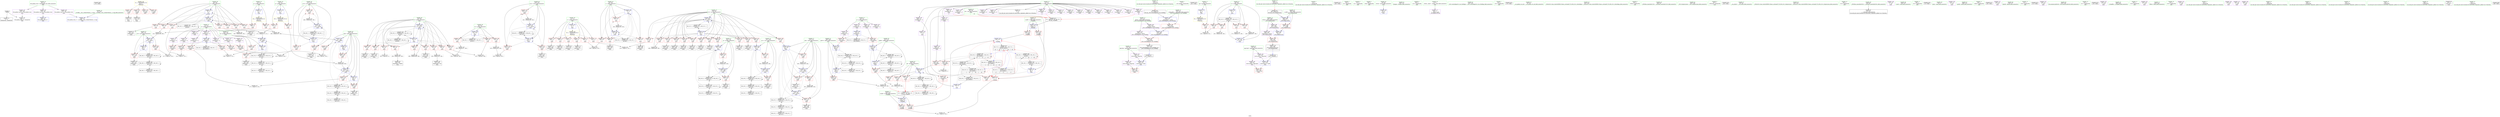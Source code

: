digraph "SVFG" {
	label="SVFG";

	Node0x56055ba63d50 [shape=record,color=grey,label="{NodeID: 0\nNullPtr}"];
	Node0x56055ba63d50 -> Node0x56055bbf70a0[style=solid];
	Node0x56055ba63d50 -> Node0x56055bc04720[style=solid];
	Node0x56055bc5d700 [shape=record,color=black,label="{NodeID: 609\n175 = PHI()\n}"];
	Node0x56055bc3b950 [shape=record,color=yellow,style=double,label="{NodeID: 526\n2V_1 = ENCHI(MR_2V_0)\npts\{1 \}\nFun[main]}"];
	Node0x56055bc3b950 -> Node0x56055bbfd4c0[style=dashed];
	Node0x56055bc3b950 -> Node0x56055bbfd590[style=dashed];
	Node0x56055bc3b950 -> Node0x56055bbfd660[style=dashed];
	Node0x56055bc3b950 -> Node0x56055bbfd730[style=dashed];
	Node0x56055bc04320 [shape=record,color=blue,label="{NodeID: 277\n13\<--9\np\<--\nGlob }"];
	Node0x56055bc04320 -> Node0x56055bc3c630[style=dashed];
	Node0x56055bbf80a0 [shape=record,color=red,label="{NodeID: 194\n237\<--91\n\<--m\nmain\n}"];
	Node0x56055bbf80a0 -> Node0x56055bbfeeb0[style=solid];
	Node0x56055bbf5140 [shape=record,color=black,label="{NodeID: 111\n416\<--415\nidxprom127\<--\nmain\n}"];
	Node0x56055bbc8860 [shape=record,color=green,label="{NodeID: 28\n11\<--12\nn\<--n_field_insensitive\nGlob }"];
	Node0x56055bbc8860 -> Node0x56055bbfcca0[style=solid];
	Node0x56055bbc8860 -> Node0x56055bbfcd70[style=solid];
	Node0x56055bbc8860 -> Node0x56055bbfce40[style=solid];
	Node0x56055bbc8860 -> Node0x56055bbfcf10[style=solid];
	Node0x56055bbc8860 -> Node0x56055bbfcfe0[style=solid];
	Node0x56055bbc8860 -> Node0x56055bbfd0b0[style=solid];
	Node0x56055bbc8860 -> Node0x56055bc04220[style=solid];
	Node0x56055bc05ad0 [shape=record,color=blue,label="{NodeID: 305\n109\<--9\njn72\<--\nmain\n}"];
	Node0x56055bc05ad0 -> Node0x56055bc02270[style=dashed];
	Node0x56055bc05ad0 -> Node0x56055bc2c640[style=dashed];
	Node0x56055bbf9760 [shape=record,color=red,label="{NodeID: 222\n302\<--97\n\<--k\nmain\n}"];
	Node0x56055bbf9760 -> Node0x56055bc0ef90[style=solid];
	Node0x56055bbfb210 [shape=record,color=purple,label="{NodeID: 139\n296\<--21\narrayidx66\<--d\nmain\n|{<s0>15}}"];
	Node0x56055bbfb210:s0 -> Node0x56055bc5e8e0[style=solid,color=red];
	Node0x56055bbf5bb0 [shape=record,color=green,label="{NodeID: 56\n111\<--112\nadd90\<--add90_field_insensitive\nmain\n}"];
	Node0x56055bbf5bb0 -> Node0x56055bc02340[style=solid];
	Node0x56055bbf5bb0 -> Node0x56055bc05c70[style=solid];
	Node0x56055bbf5bb0 -> Node0x56055bc06080[style=solid];
	Node0x56055bc0e690 [shape=record,color=grey,label="{NodeID: 416\n409 = Binary(408, 166, )\n}"];
	Node0x56055bc0e690 -> Node0x56055bc06560[style=solid];
	Node0x56055bc02d00 [shape=record,color=red,label="{NodeID: 250\n423\<--119\n\<--k131\nmain\n}"];
	Node0x56055bc02d00 -> Node0x56055bc0f890[style=solid];
	Node0x56055bbfc960 [shape=record,color=purple,label="{NodeID: 167\n482\<--474\ncoerce.dive\<--retval\n_ZSt11setiosflagsSt13_Ios_Fmtflags\n}"];
	Node0x56055bbfc960 -> Node0x56055bc03ad0[style=solid];
	Node0x56055bbf7540 [shape=record,color=black,label="{NodeID: 84\n131\<--128\ncall1\<--\nmain\n}"];
	Node0x56055bbe5c50 [shape=record,color=green,label="{NodeID: 1\n7\<--1\n__dso_handle\<--dummyObj\nGlob }"];
	Node0x56055bc5e4f0 [shape=record,color=black,label="{NodeID: 610\n451 = PHI()\n}"];
	Node0x56055bc3c470 [shape=record,color=yellow,style=double,label="{NodeID: 527\n4V_1 = ENCHI(MR_4V_0)\npts\{10 \}\nFun[main]}"];
	Node0x56055bc3c470 -> Node0x56055bbfcbd0[style=dashed];
	Node0x56055bc04420 [shape=record,color=blue,label="{NodeID: 278\n15\<--9\nq\<--\nGlob }"];
	Node0x56055bc04420 -> Node0x56055bc3c710[style=dashed];
	Node0x56055bbf8170 [shape=record,color=red,label="{NodeID: 195\n266\<--91\n\<--m\nmain\n}"];
	Node0x56055bbf8170 -> Node0x56055bc0fb90[style=solid];
	Node0x56055bbf5210 [shape=record,color=black,label="{NodeID: 112\n429\<--428\nidxprom136\<--\nmain\n}"];
	Node0x56055bbc8960 [shape=record,color=green,label="{NodeID: 29\n13\<--14\np\<--p_field_insensitive\nGlob }"];
	Node0x56055bbc8960 -> Node0x56055bbfd180[style=solid];
	Node0x56055bbc8960 -> Node0x56055bbfd250[style=solid];
	Node0x56055bbc8960 -> Node0x56055bc04320[style=solid];
	Node0x56055bc05ba0 [shape=record,color=blue,label="{NodeID: 306\n107\<--326\nin71\<--inc80\nmain\n}"];
	Node0x56055bc05ba0 -> Node0x56055bc020d0[style=dashed];
	Node0x56055bc05ba0 -> Node0x56055bc2c140[style=dashed];
	Node0x56055bbf9830 [shape=record,color=red,label="{NodeID: 223\n335\<--97\n\<--k\nmain\n}"];
	Node0x56055bbf9830 -> Node0x56055bbff7b0[style=solid];
	Node0x56055bbfb2e0 [shape=record,color=purple,label="{NodeID: 140\n331\<--21\narrayidx83\<--d\nmain\n}"];
	Node0x56055bbf5c80 [shape=record,color=green,label="{NodeID: 57\n113\<--114\nin91\<--in91_field_insensitive\nmain\n}"];
	Node0x56055bbf5c80 -> Node0x56055bc02410[style=solid];
	Node0x56055bbf5c80 -> Node0x56055bc024e0[style=solid];
	Node0x56055bbf5c80 -> Node0x56055bc025b0[style=solid];
	Node0x56055bbf5c80 -> Node0x56055bc02680[style=solid];
	Node0x56055bbf5c80 -> Node0x56055bc05d40[style=solid];
	Node0x56055bbf5c80 -> Node0x56055bc05fb0[style=solid];
	Node0x56055bbf5c80 -> Node0x56055bc062f0[style=solid];
	Node0x56055bc33750 [shape=record,color=black,label="{NodeID: 500\nMR_14V_3 = PHI(MR_14V_4, MR_14V_2, )\npts\{86 \}\n}"];
	Node0x56055bc33750 -> Node0x56055bbfd800[style=dashed];
	Node0x56055bc33750 -> Node0x56055bbfd8d0[style=dashed];
	Node0x56055bc33750 -> Node0x56055bbfd9a0[style=dashed];
	Node0x56055bc33750 -> Node0x56055bbfda70[style=dashed];
	Node0x56055bc33750 -> Node0x56055bc06970[style=dashed];
	Node0x56055bc0e810 [shape=record,color=grey,label="{NodeID: 417\n370 = Binary(369, 368, )\n}"];
	Node0x56055bc0e810 -> Node0x56055bc06150[style=solid];
	Node0x56055bc02dd0 [shape=record,color=red,label="{NodeID: 251\n434\<--119\n\<--k131\nmain\n}"];
	Node0x56055bc02dd0 -> Node0x56055bbf53b0[style=solid];
	Node0x56055bbfca30 [shape=record,color=purple,label="{NodeID: 168\n492\<--487\n_M_n\<--retval\n_ZSt12setprecisioni\n}"];
	Node0x56055bbfca30 -> Node0x56055bc06cb0[style=solid];
	Node0x56055bbf7610 [shape=record,color=black,label="{NodeID: 85\n187\<--186\nidxprom\<--\nmain\n}"];
	Node0x56055bbe8a30 [shape=record,color=green,label="{NodeID: 2\n9\<--1\n\<--dummyObj\nCan only get source location for instruction, argument, global var or function.}"];
	Node0x56055bc5e5f0 [shape=record,color=black,label="{NodeID: 611\n453 = PHI()\n}"];
	Node0x56055bc3c550 [shape=record,color=yellow,style=double,label="{NodeID: 528\n6V_1 = ENCHI(MR_6V_0)\npts\{12 \}\nFun[main]}"];
	Node0x56055bc3c550 -> Node0x56055bbfcca0[style=dashed];
	Node0x56055bc3c550 -> Node0x56055bbfcd70[style=dashed];
	Node0x56055bc3c550 -> Node0x56055bbfce40[style=dashed];
	Node0x56055bc3c550 -> Node0x56055bbfcf10[style=dashed];
	Node0x56055bc3c550 -> Node0x56055bbfcfe0[style=dashed];
	Node0x56055bc3c550 -> Node0x56055bbfd0b0[style=dashed];
	Node0x56055bc04520 [shape=record,color=blue,label="{NodeID: 279\n538\<--50\nllvm.global_ctors_0\<--\nGlob }"];
	Node0x56055bbf8240 [shape=record,color=red,label="{NodeID: 196\n424\<--91\n\<--m\nmain\n}"];
	Node0x56055bbf8240 -> Node0x56055bc0dc10[style=solid];
	Node0x56055bbf52e0 [shape=record,color=black,label="{NodeID: 113\n432\<--431\nidxprom138\<--\nmain\n}"];
	Node0x56055bbc8a60 [shape=record,color=green,label="{NodeID: 30\n15\<--16\nq\<--q_field_insensitive\nGlob }"];
	Node0x56055bbc8a60 -> Node0x56055bbfd320[style=solid];
	Node0x56055bbc8a60 -> Node0x56055bbfd3f0[style=solid];
	Node0x56055bbc8a60 -> Node0x56055bc04420[style=solid];
	Node0x56055bc05c70 [shape=record,color=blue,label="{NodeID: 307\n111\<--9\nadd90\<--\nmain\n}"];
	Node0x56055bc05c70 -> Node0x56055bc02340[style=dashed];
	Node0x56055bc05c70 -> Node0x56055bc06080[style=dashed];
	Node0x56055bc05c70 -> Node0x56055bc1dc10[style=dashed];
	Node0x56055bbf9900 [shape=record,color=red,label="{NodeID: 224\n390\<--97\n\<--k\nmain\n}"];
	Node0x56055bbf9900 -> Node0x56055bbf5070[style=solid];
	Node0x56055bbfb3b0 [shape=record,color=purple,label="{NodeID: 141\n334\<--21\narrayidx85\<--d\nmain\n}"];
	Node0x56055bbf5d50 [shape=record,color=green,label="{NodeID: 58\n115\<--116\njn92\<--jn92_field_insensitive\nmain\n}"];
	Node0x56055bbf5d50 -> Node0x56055bc02750[style=solid];
	Node0x56055bbf5d50 -> Node0x56055bc02820[style=solid];
	Node0x56055bbf5d50 -> Node0x56055bc028f0[style=solid];
	Node0x56055bbf5d50 -> Node0x56055bc029c0[style=solid];
	Node0x56055bbf5d50 -> Node0x56055bc05e10[style=solid];
	Node0x56055bbf5d50 -> Node0x56055bc05ee0[style=solid];
	Node0x56055bbf5d50 -> Node0x56055bc06150[style=solid];
	Node0x56055bbf5d50 -> Node0x56055bc06220[style=solid];
	Node0x56055bc33c50 [shape=record,color=black,label="{NodeID: 501\nMR_16V_2 = PHI(MR_16V_4, MR_16V_1, )\npts\{88 \}\n}"];
	Node0x56055bc33c50 -> Node0x56055bc04b60[style=dashed];
	Node0x56055bc0e990 [shape=record,color=grey,label="{NodeID: 418\n239 = cmp(236, 238, )\n}"];
	Node0x56055bc02ea0 [shape=record,color=red,label="{NodeID: 252\n440\<--119\n\<--k131\nmain\n}"];
	Node0x56055bc02ea0 -> Node0x56055bbff930[style=solid];
	Node0x56055bbfcb00 [shape=record,color=purple,label="{NodeID: 169\n495\<--487\ncoerce.dive\<--retval\n_ZSt12setprecisioni\n}"];
	Node0x56055bbfcb00 -> Node0x56055bc03c70[style=solid];
	Node0x56055bbf76e0 [shape=record,color=black,label="{NodeID: 86\n190\<--189\nidxprom18\<--\nmain\n}"];
	Node0x56055bbb8d80 [shape=record,color=green,label="{NodeID: 3\n25\<--1\n.str\<--dummyObj\nGlob }"];
	Node0x56055bc5e6f0 [shape=record,color=black,label="{NodeID: 612\n486 = PHI(144, )\n0th arg _ZSt12setprecisioni }"];
	Node0x56055bc5e6f0 -> Node0x56055bc06be0[style=solid];
	Node0x56055bc3c630 [shape=record,color=yellow,style=double,label="{NodeID: 529\n8V_1 = ENCHI(MR_8V_0)\npts\{14 \}\nFun[main]}"];
	Node0x56055bc3c630 -> Node0x56055bbfd180[style=dashed];
	Node0x56055bc3c630 -> Node0x56055bbfd250[style=dashed];
	Node0x56055bc04620 [shape=record,color=blue,label="{NodeID: 280\n539\<--51\nllvm.global_ctors_1\<--_GLOBAL__sub_I_ZhukovDmitry_1_0.cpp\nGlob }"];
	Node0x56055bbf8310 [shape=record,color=red,label="{NodeID: 197\n221\<--93\n\<--i25\nmain\n}"];
	Node0x56055bbf8310 -> Node0x56055bc0f590[style=solid];
	Node0x56055bbf53b0 [shape=record,color=black,label="{NodeID: 114\n435\<--434\nidxprom140\<--\nmain\n}"];
	Node0x56055bbf36e0 [shape=record,color=green,label="{NodeID: 31\n17\<--18\nh\<--h_field_insensitive\nGlob }"];
	Node0x56055bbf36e0 -> Node0x56055bbfa100[style=solid];
	Node0x56055bbf36e0 -> Node0x56055bbfa1d0[style=solid];
	Node0x56055bbf36e0 -> Node0x56055bbfa2a0[style=solid];
	Node0x56055bbf36e0 -> Node0x56055bbfa370[style=solid];
	Node0x56055bbf36e0 -> Node0x56055bbfa440[style=solid];
	Node0x56055bbf36e0 -> Node0x56055bbfa510[style=solid];
	Node0x56055bbf36e0 -> Node0x56055bbfa5e0[style=solid];
	Node0x56055bbf36e0 -> Node0x56055bbfa6b0[style=solid];
	Node0x56055bc05d40 [shape=record,color=blue,label="{NodeID: 308\n113\<--345\nin91\<--\nmain\n}"];
	Node0x56055bc05d40 -> Node0x56055bc02410[style=dashed];
	Node0x56055bc05d40 -> Node0x56055bc024e0[style=dashed];
	Node0x56055bc05d40 -> Node0x56055bc025b0[style=dashed];
	Node0x56055bc05d40 -> Node0x56055bc02680[style=dashed];
	Node0x56055bc05d40 -> Node0x56055bc05fb0[style=dashed];
	Node0x56055bc05d40 -> Node0x56055bc062f0[style=dashed];
	Node0x56055bc05d40 -> Node0x56055bc1e110[style=dashed];
	Node0x56055bbf99d0 [shape=record,color=red,label="{NodeID: 225\n398\<--97\n\<--k\nmain\n}"];
	Node0x56055bbf99d0 -> Node0x56055bbffc30[style=solid];
	Node0x56055bbfb480 [shape=record,color=purple,label="{NodeID: 142\n338\<--21\narrayidx87\<--d\nmain\n|{<s0>16}}"];
	Node0x56055bbfb480:s0 -> Node0x56055bc5e8e0[style=solid,color=red];
	Node0x56055bbf5e20 [shape=record,color=green,label="{NodeID: 59\n117\<--118\nj125\<--j125_field_insensitive\nmain\n}"];
	Node0x56055bbf5e20 -> Node0x56055bc02a90[style=solid];
	Node0x56055bbf5e20 -> Node0x56055bc02b60[style=solid];
	Node0x56055bbf5e20 -> Node0x56055bc02c30[style=solid];
	Node0x56055bbf5e20 -> Node0x56055bc06630[style=solid];
	Node0x56055bbf5e20 -> Node0x56055bc068a0[style=solid];
	Node0x56055bc34150 [shape=record,color=black,label="{NodeID: 502\nMR_18V_2 = PHI(MR_18V_4, MR_18V_1, )\npts\{90 \}\n}"];
	Node0x56055bc34150 -> Node0x56055bc04f70[style=dashed];
	Node0x56055bc0eb10 [shape=record,color=grey,label="{NodeID: 419\n162 = cmp(160, 161, )\n}"];
	Node0x56055bc02f70 [shape=record,color=red,label="{NodeID: 253\n139\<--138\n\<--coerce.dive3\nmain\n}"];
	Node0x56055bbfcbd0 [shape=record,color=red,label="{NodeID: 170\n161\<--8\n\<--qq\nmain\n}"];
	Node0x56055bbfcbd0 -> Node0x56055bc0eb10[style=solid];
	Node0x56055bbf77b0 [shape=record,color=black,label="{NodeID: 87\n206\<--205\nidxprom21\<--\nmain\n}"];
	Node0x56055bbbd0d0 [shape=record,color=green,label="{NodeID: 4\n27\<--1\n.str.1\<--dummyObj\nGlob }"];
	Node0x56055bc5e8e0 [shape=record,color=black,label="{NodeID: 613\n514 = PHI(296, 338, 392, 89, )\n0th arg _Z3updRii }"];
	Node0x56055bc5e8e0 -> Node0x56055bc06d80[style=solid];
	Node0x56055bc3c710 [shape=record,color=yellow,style=double,label="{NodeID: 530\n10V_1 = ENCHI(MR_10V_0)\npts\{16 \}\nFun[main]}"];
	Node0x56055bc3c710 -> Node0x56055bbfd320[style=dashed];
	Node0x56055bc3c710 -> Node0x56055bbfd3f0[style=dashed];
	Node0x56055bc04720 [shape=record,color=blue, style = dotted,label="{NodeID: 281\n540\<--3\nllvm.global_ctors_2\<--dummyVal\nGlob }"];
	Node0x56055bbf83e0 [shape=record,color=red,label="{NodeID: 198\n228\<--93\n\<--i25\nmain\n}"];
	Node0x56055bbf83e0 -> Node0x56055bbf7950[style=solid];
	Node0x56055bbf5480 [shape=record,color=black,label="{NodeID: 115\n472\<--483\n_ZSt11setiosflagsSt13_Ios_Fmtflags_ret\<--\n_ZSt11setiosflagsSt13_Ios_Fmtflags\n|{<s0>5}}"];
	Node0x56055bbf5480:s0 -> Node0x56055bc5f7e0[style=solid,color=blue];
	Node0x56055bbf3770 [shape=record,color=green,label="{NodeID: 32\n19\<--20\ng\<--g_field_insensitive\nGlob }"];
	Node0x56055bbf3770 -> Node0x56055bbfa780[style=solid];
	Node0x56055bbf3770 -> Node0x56055bbfa850[style=solid];
	Node0x56055bbf3770 -> Node0x56055bbfa920[style=solid];
	Node0x56055bbf3770 -> Node0x56055bbfa9f0[style=solid];
	Node0x56055bc05e10 [shape=record,color=blue,label="{NodeID: 309\n115\<--349\njn92\<--add93\nmain\n}"];
	Node0x56055bc05e10 -> Node0x56055bc02750[style=dashed];
	Node0x56055bc05e10 -> Node0x56055bc02820[style=dashed];
	Node0x56055bc05e10 -> Node0x56055bc05ee0[style=dashed];
	Node0x56055bc05e10 -> Node0x56055bc06150[style=dashed];
	Node0x56055bbf9aa0 [shape=record,color=red,label="{NodeID: 226\n297\<--99\n\<--dd\nmain\n|{<s0>15}}"];
	Node0x56055bbf9aa0:s0 -> Node0x56055bc5ec50[style=solid,color=red];
	Node0x56055bbfb550 [shape=record,color=purple,label="{NodeID: 143\n386\<--21\narrayidx110\<--d\nmain\n}"];
	Node0x56055bbf5ef0 [shape=record,color=green,label="{NodeID: 60\n119\<--120\nk131\<--k131_field_insensitive\nmain\n}"];
	Node0x56055bbf5ef0 -> Node0x56055bc02d00[style=solid];
	Node0x56055bbf5ef0 -> Node0x56055bc02dd0[style=solid];
	Node0x56055bbf5ef0 -> Node0x56055bc02ea0[style=solid];
	Node0x56055bbf5ef0 -> Node0x56055bc06700[style=solid];
	Node0x56055bbf5ef0 -> Node0x56055bc067d0[style=solid];
	Node0x56055bc34650 [shape=record,color=black,label="{NodeID: 503\nMR_20V_2 = PHI(MR_20V_3, MR_20V_1, )\npts\{92 \}\n}"];
	Node0x56055bc34650 -> Node0x56055bc05040[style=dashed];
	Node0x56055bc0ec90 [shape=record,color=grey,label="{NodeID: 420\n356 = cmp(351, 355, )\n}"];
	Node0x56055bc03040 [shape=record,color=red,label="{NodeID: 254\n150\<--149\n\<--coerce.dive8\nmain\n}"];
	Node0x56055bbfcca0 [shape=record,color=red,label="{NodeID: 171\n183\<--11\n\<--n\nmain\n}"];
	Node0x56055bbfcca0 -> Node0x56055bc0fe90[style=solid];
	Node0x56055bbf7880 [shape=record,color=black,label="{NodeID: 88\n211\<--210\nidxprom23\<--\nmain\n}"];
	Node0x56055bbbd160 [shape=record,color=green,label="{NodeID: 5\n29\<--1\nstdin\<--dummyObj\nGlob }"];
	Node0x56055bc5ec50 [shape=record,color=black,label="{NodeID: 614\n515 = PHI(297, 341, 395, 437, )\n1st arg _Z3updRii }"];
	Node0x56055bc5ec50 -> Node0x56055bc06e50[style=solid];
	Node0x56055bc04820 [shape=record,color=blue,label="{NodeID: 282\n79\<--9\nretval\<--\nmain\n}"];
	Node0x56055bbf84b0 [shape=record,color=red,label="{NodeID: 199\n241\<--93\n\<--i25\nmain\n}"];
	Node0x56055bbf84b0 -> Node0x56055bbf7a20[style=solid];
	Node0x56055bbf9f60 [shape=record,color=black,label="{NodeID: 116\n485\<--496\n_ZSt12setprecisioni_ret\<--\n_ZSt12setprecisioni\n|{<s0>7}}"];
	Node0x56055bbf9f60:s0 -> Node0x56055bc5fae0[style=solid,color=blue];
	Node0x56055bbf3800 [shape=record,color=green,label="{NodeID: 33\n21\<--24\nd\<--d_field_insensitive\nGlob }"];
	Node0x56055bbf3800 -> Node0x56055bbf7270[style=solid];
	Node0x56055bbf3800 -> Node0x56055bbfaac0[style=solid];
	Node0x56055bbf3800 -> Node0x56055bbfab90[style=solid];
	Node0x56055bbf3800 -> Node0x56055bbfac60[style=solid];
	Node0x56055bbf3800 -> Node0x56055bbfad30[style=solid];
	Node0x56055bbf3800 -> Node0x56055bbfae00[style=solid];
	Node0x56055bbf3800 -> Node0x56055bbfaed0[style=solid];
	Node0x56055bbf3800 -> Node0x56055bbfafa0[style=solid];
	Node0x56055bbf3800 -> Node0x56055bbfb070[style=solid];
	Node0x56055bbf3800 -> Node0x56055bbfb140[style=solid];
	Node0x56055bbf3800 -> Node0x56055bbfb210[style=solid];
	Node0x56055bbf3800 -> Node0x56055bbfb2e0[style=solid];
	Node0x56055bbf3800 -> Node0x56055bbfb3b0[style=solid];
	Node0x56055bbf3800 -> Node0x56055bbfb480[style=solid];
	Node0x56055bbf3800 -> Node0x56055bbfb550[style=solid];
	Node0x56055bbf3800 -> Node0x56055bbfb620[style=solid];
	Node0x56055bbf3800 -> Node0x56055bbfb6f0[style=solid];
	Node0x56055bbf3800 -> Node0x56055bbfb7c0[style=solid];
	Node0x56055bbf3800 -> Node0x56055bbfb890[style=solid];
	Node0x56055bbf3800 -> Node0x56055bbfb960[style=solid];
	Node0x56055bc05ee0 [shape=record,color=blue,label="{NodeID: 310\n115\<--9\njn92\<--\nmain\n}"];
	Node0x56055bc05ee0 -> Node0x56055bc02820[style=dashed];
	Node0x56055bc05ee0 -> Node0x56055bc06150[style=dashed];
	Node0x56055bbf9b70 [shape=record,color=red,label="{NodeID: 227\n339\<--99\n\<--dd\nmain\n}"];
	Node0x56055bbf9b70 -> Node0x56055bbfebb0[style=solid];
	Node0x56055bbfb620 [shape=record,color=purple,label="{NodeID: 144\n389\<--21\narrayidx112\<--d\nmain\n}"];
	Node0x56055bbf5fc0 [shape=record,color=green,label="{NodeID: 61\n126\<--127\nfreopen\<--freopen_field_insensitive\n}"];
	Node0x56055bc34b50 [shape=record,color=black,label="{NodeID: 504\nMR_22V_2 = PHI(MR_22V_4, MR_22V_1, )\npts\{94 \}\n}"];
	Node0x56055bc34b50 -> Node0x56055bc05110[style=dashed];
	Node0x56055bc0ee10 [shape=record,color=grey,label="{NodeID: 421\n232 = cmp(227, 231, )\n}"];
	Node0x56055bc03110 [shape=record,color=red,label="{NodeID: 255\n231\<--230\n\<--arrayidx31\nmain\n}"];
	Node0x56055bc03110 -> Node0x56055bc0ee10[style=solid];
	Node0x56055bbfcd70 [shape=record,color=red,label="{NodeID: 172\n205\<--11\n\<--n\nmain\n}"];
	Node0x56055bbfcd70 -> Node0x56055bbf77b0[style=solid];
	Node0x56055bbf7950 [shape=record,color=black,label="{NodeID: 89\n229\<--228\nidxprom30\<--\nmain\n}"];
	Node0x56055bbbd600 [shape=record,color=green,label="{NodeID: 6\n30\<--1\n.str.2\<--dummyObj\nGlob }"];
	Node0x56055bc5ee50 [shape=record,color=black,label="{NodeID: 615\n473 = PHI(133, )\n0th arg _ZSt11setiosflagsSt13_Ios_Fmtflags }"];
	Node0x56055bc5ee50 -> Node0x56055bc06a40[style=solid];
	Node0x56055bc048f0 [shape=record,color=blue,label="{NodeID: 283\n136\<--132\ncoerce.dive\<--call2\nmain\n}"];
	Node0x56055bc048f0 -> Node0x56055bc02f70[style=dashed];
	Node0x56055bbf8580 [shape=record,color=red,label="{NodeID: 200\n254\<--93\n\<--i25\nmain\n}"];
	Node0x56055bbf8580 -> Node0x56055bbf7c90[style=solid];
	Node0x56055bbfa030 [shape=record,color=purple,label="{NodeID: 117\n60\<--4\n\<--_ZStL8__ioinit\n__cxx_global_var_init\n}"];
	Node0x56055bbf3890 [shape=record,color=green,label="{NodeID: 34\n49\<--53\nllvm.global_ctors\<--llvm.global_ctors_field_insensitive\nGlob }"];
	Node0x56055bbf3890 -> Node0x56055bbfc250[style=solid];
	Node0x56055bbf3890 -> Node0x56055bbfc350[style=solid];
	Node0x56055bbf3890 -> Node0x56055bbfc450[style=solid];
	Node0x56055bc05fb0 [shape=record,color=blue,label="{NodeID: 311\n113\<--360\nin91\<--inc98\nmain\n}"];
	Node0x56055bc05fb0 -> Node0x56055bc024e0[style=dashed];
	Node0x56055bc05fb0 -> Node0x56055bc025b0[style=dashed];
	Node0x56055bc05fb0 -> Node0x56055bc02680[style=dashed];
	Node0x56055bc05fb0 -> Node0x56055bc062f0[style=dashed];
	Node0x56055bc05fb0 -> Node0x56055bc1e110[style=dashed];
	Node0x56055bbf9c40 [shape=record,color=red,label="{NodeID: 228\n393\<--99\n\<--dd\nmain\n}"];
	Node0x56055bbf9c40 -> Node0x56055bc0dd90[style=solid];
	Node0x56055bbfb6f0 [shape=record,color=purple,label="{NodeID: 145\n392\<--21\narrayidx114\<--d\nmain\n|{<s0>17}}"];
	Node0x56055bbfb6f0:s0 -> Node0x56055bc5e8e0[style=solid,color=red];
	Node0x56055bbf60c0 [shape=record,color=green,label="{NodeID: 62\n134\<--135\n_ZSt11setiosflagsSt13_Ios_Fmtflags\<--_ZSt11setiosflagsSt13_Ios_Fmtflags_field_insensitive\n}"];
	Node0x56055bc35050 [shape=record,color=black,label="{NodeID: 505\nMR_24V_2 = PHI(MR_24V_3, MR_24V_1, )\npts\{96 \}\n}"];
	Node0x56055bc35050 -> Node0x56055bc051e0[style=dashed];
	Node0x56055bc35050 -> Node0x56055bc35050[style=dashed];
	Node0x56055bc0ef90 [shape=record,color=grey,label="{NodeID: 422\n303 = cmp(302, 9, )\n}"];
	Node0x56055bc031e0 [shape=record,color=red,label="{NodeID: 256\n250\<--249\n\<--arrayidx43\nmain\n}"];
	Node0x56055bc031e0 -> Node0x56055bc0f110[style=solid];
	Node0x56055bbfce40 [shape=record,color=red,label="{NodeID: 173\n210\<--11\n\<--n\nmain\n}"];
	Node0x56055bbfce40 -> Node0x56055bbf7880[style=solid];
	Node0x56055bbf7a20 [shape=record,color=black,label="{NodeID: 90\n242\<--241\nidxprom38\<--\nmain\n}"];
	Node0x56055bbbd690 [shape=record,color=green,label="{NodeID: 7\n32\<--1\n.str.3\<--dummyObj\nGlob }"];
	Node0x56055bc5f6e0 [shape=record,color=black,label="{NodeID: 616\n179 = PHI()\n}"];
	Node0x56055bc049c0 [shape=record,color=blue,label="{NodeID: 284\n147\<--143\ncoerce.dive7\<--call6\nmain\n}"];
	Node0x56055bc049c0 -> Node0x56055bc03040[style=dashed];
	Node0x56055bbf8650 [shape=record,color=red,label="{NodeID: 201\n269\<--93\n\<--i25\nmain\n}"];
	Node0x56055bbf8650 -> Node0x56055bc05450[style=solid];
	Node0x56055bbfa100 [shape=record,color=purple,label="{NodeID: 118\n188\<--17\narrayidx\<--h\nmain\n}"];
	Node0x56055bbf3990 [shape=record,color=green,label="{NodeID: 35\n54\<--55\n__cxx_global_var_init\<--__cxx_global_var_init_field_insensitive\n}"];
	Node0x56055bc2c140 [shape=record,color=black,label="{NodeID: 478\nMR_36V_5 = PHI(MR_36V_6, MR_36V_4, )\npts\{108 \}\n}"];
	Node0x56055bc2c140 -> Node0x56055bc05860[style=dashed];
	Node0x56055bc2c140 -> Node0x56055bc26740[style=dashed];
	Node0x56055bc2c140 -> Node0x56055bc2c140[style=dashed];
	Node0x56055bbfebb0 [shape=record,color=grey,label="{NodeID: 395\n341 = Binary(339, 340, )\n|{<s0>16}}"];
	Node0x56055bbfebb0:s0 -> Node0x56055bc5ec50[style=solid,color=red];
	Node0x56055bc06080 [shape=record,color=blue,label="{NodeID: 312\n111\<--365\nadd90\<--\nmain\n}"];
	Node0x56055bc06080 -> Node0x56055bc02340[style=dashed];
	Node0x56055bc06080 -> Node0x56055bc1dc10[style=dashed];
	Node0x56055bbf9d10 [shape=record,color=red,label="{NodeID: 229\n283\<--101\n\<--in\nmain\n}"];
	Node0x56055bbf9d10 -> Node0x56055bbfed30[style=solid];
	Node0x56055bbfb7c0 [shape=record,color=purple,label="{NodeID: 146\n430\<--21\narrayidx137\<--d\nmain\n}"];
	Node0x56055bbf61c0 [shape=record,color=green,label="{NodeID: 63\n141\<--142\n_ZStlsIcSt11char_traitsIcEERSt13basic_ostreamIT_T0_ES6_St12_Setiosflags\<--_ZStlsIcSt11char_traitsIcEERSt13basic_ostreamIT_T0_ES6_St12_Setiosflags_field_insensitive\n}"];
	Node0x56055bc35550 [shape=record,color=black,label="{NodeID: 506\nMR_26V_2 = PHI(MR_26V_3, MR_26V_1, )\npts\{98 \}\n}"];
	Node0x56055bc35550 -> Node0x56055bc1f910[style=dashed];
	Node0x56055bc35550 -> Node0x56055bc35550[style=dashed];
	Node0x56055bc0f110 [shape=record,color=grey,label="{NodeID: 423\n251 = cmp(250, 9, )\n}"];
	Node0x56055bc032b0 [shape=record,color=red,label="{NodeID: 257\n263\<--262\n\<--arrayidx50\nmain\n}"];
	Node0x56055bc032b0 -> Node0x56055bc05380[style=solid];
	Node0x56055bbfcf10 [shape=record,color=red,label="{NodeID: 174\n222\<--11\n\<--n\nmain\n}"];
	Node0x56055bbfcf10 -> Node0x56055bc0f590[style=solid];
	Node0x56055bbf7af0 [shape=record,color=black,label="{NodeID: 91\n245\<--244\nidxprom40\<--\nmain\n}"];
	Node0x56055bbbd720 [shape=record,color=green,label="{NodeID: 8\n34\<--1\nstdout\<--dummyObj\nGlob }"];
	Node0x56055bc5f7e0 [shape=record,color=black,label="{NodeID: 617\n132 = PHI(472, )\n}"];
	Node0x56055bc5f7e0 -> Node0x56055bc048f0[style=solid];
	Node0x56055bc04a90 [shape=record,color=blue,label="{NodeID: 285\n85\<--9\nii\<--\nmain\n}"];
	Node0x56055bc04a90 -> Node0x56055bc33750[style=dashed];
	Node0x56055bbf8720 [shape=record,color=red,label="{NodeID: 202\n276\<--93\n\<--i25\nmain\n}"];
	Node0x56055bbf8720 -> Node0x56055bbf4510[style=solid];
	Node0x56055bbfa1d0 [shape=record,color=purple,label="{NodeID: 119\n207\<--17\narrayidx22\<--h\nmain\n}"];
	Node0x56055bbfa1d0 -> Node0x56055bc04d00[style=solid];
	Node0x56055bbf3a90 [shape=record,color=green,label="{NodeID: 36\n58\<--59\n_ZNSt8ios_base4InitC1Ev\<--_ZNSt8ios_base4InitC1Ev_field_insensitive\n}"];
	Node0x56055bc2c640 [shape=record,color=black,label="{NodeID: 479\nMR_38V_5 = PHI(MR_38V_6, MR_38V_4, )\npts\{110 \}\n}"];
	Node0x56055bc2c640 -> Node0x56055bc05930[style=dashed];
	Node0x56055bc2c640 -> Node0x56055bc26c40[style=dashed];
	Node0x56055bc2c640 -> Node0x56055bc2c640[style=dashed];
	Node0x56055bbfed30 [shape=record,color=grey,label="{NodeID: 396\n284 = Binary(283, 166, )\n}"];
	Node0x56055bbfed30 -> Node0x56055bc056c0[style=solid];
	Node0x56055bc06150 [shape=record,color=blue,label="{NodeID: 313\n115\<--370\njn92\<--add102\nmain\n}"];
	Node0x56055bc06150 -> Node0x56055bc028f0[style=dashed];
	Node0x56055bc06150 -> Node0x56055bc029c0[style=dashed];
	Node0x56055bc06150 -> Node0x56055bc06220[style=dashed];
	Node0x56055bc06150 -> Node0x56055bc1e200[style=dashed];
	Node0x56055bbf9de0 [shape=record,color=red,label="{NodeID: 230\n287\<--101\n\<--in\nmain\n}"];
	Node0x56055bbf9de0 -> Node0x56055bbf45e0[style=solid];
	Node0x56055bbfb890 [shape=record,color=purple,label="{NodeID: 147\n433\<--21\narrayidx139\<--d\nmain\n}"];
	Node0x56055bbf62c0 [shape=record,color=green,label="{NodeID: 64\n145\<--146\n_ZSt12setprecisioni\<--_ZSt12setprecisioni_field_insensitive\n}"];
	Node0x56055bc35a50 [shape=record,color=black,label="{NodeID: 507\nMR_28V_2 = PHI(MR_28V_3, MR_28V_1, )\npts\{100 \}\n}"];
	Node0x56055bc35a50 -> Node0x56055bc1fe10[style=dashed];
	Node0x56055bc35a50 -> Node0x56055bc35a50[style=dashed];
	Node0x56055bc0f290 [shape=record,color=grey,label="{NodeID: 424\n525 = cmp(523, 524, )\n}"];
	Node0x56055bc03380 [shape=record,color=red,label="{NodeID: 258\n279\<--278\n\<--arrayidx55\nmain\n}"];
	Node0x56055bc03380 -> Node0x56055bc0f410[style=solid];
	Node0x56055bbfcfe0 [shape=record,color=red,label="{NodeID: 175\n415\<--11\n\<--n\nmain\n}"];
	Node0x56055bbfcfe0 -> Node0x56055bbf5140[style=solid];
	Node0x56055bbf7bc0 [shape=record,color=black,label="{NodeID: 92\n248\<--247\nidxprom42\<--\nmain\n}"];
	Node0x56055bbbd7e0 [shape=record,color=green,label="{NodeID: 9\n35\<--1\n_ZSt4cout\<--dummyObj\nGlob }"];
	Node0x56055bc5fa10 [shape=record,color=black,label="{NodeID: 618\n140 = PHI()\n}"];
	Node0x56055bc23f10 [shape=record,color=black,label="{NodeID: 452\nMR_72V_3 = PHI(MR_72V_2, MR_72V_1, )\npts\{90 240000 \}\n|{<s0>15|<s1>16|<s2>17|<s3>18|<s4>18}}"];
	Node0x56055bc23f10:s0 -> Node0x56055bc3aa50[style=dashed,color=blue];
	Node0x56055bc23f10:s1 -> Node0x56055bc1ef10[style=dashed,color=blue];
	Node0x56055bc23f10:s2 -> Node0x56055bc1e2f0[style=dashed,color=blue];
	Node0x56055bc23f10:s3 -> Node0x56055bc2e780[style=dashed,color=blue];
	Node0x56055bc23f10:s4 -> Node0x56055bc2f150[style=dashed,color=blue];
	Node0x56055bc04b60 [shape=record,color=blue,label="{NodeID: 286\n87\<--9\ni\<--\nmain\n}"];
	Node0x56055bc04b60 -> Node0x56055bbfdb40[style=dashed];
	Node0x56055bc04b60 -> Node0x56055bbfdc10[style=dashed];
	Node0x56055bc04b60 -> Node0x56055bbfdce0[style=dashed];
	Node0x56055bc04b60 -> Node0x56055bbf7f00[style=dashed];
	Node0x56055bc04b60 -> Node0x56055bc04c30[style=dashed];
	Node0x56055bc04b60 -> Node0x56055bc33c50[style=dashed];
	Node0x56055bbf87f0 [shape=record,color=red,label="{NodeID: 203\n306\<--93\n\<--i25\nmain\n}"];
	Node0x56055bbf87f0 -> Node0x56055bc05860[style=solid];
	Node0x56055bbfa2a0 [shape=record,color=purple,label="{NodeID: 120\n230\<--17\narrayidx31\<--h\nmain\n}"];
	Node0x56055bbfa2a0 -> Node0x56055bc03110[style=solid];
	Node0x56055bbf3b90 [shape=record,color=green,label="{NodeID: 37\n64\<--65\n__cxa_atexit\<--__cxa_atexit_field_insensitive\n}"];
	Node0x56055bc1dc10 [shape=record,color=black,label="{NodeID: 480\nMR_40V_5 = PHI(MR_40V_6, MR_40V_4, )\npts\{112 \}\n}"];
	Node0x56055bc1dc10 -> Node0x56055bc05c70[style=dashed];
	Node0x56055bc1dc10 -> Node0x56055bc27140[style=dashed];
	Node0x56055bc1dc10 -> Node0x56055bc1dc10[style=dashed];
	Node0x56055bbfeeb0 [shape=record,color=grey,label="{NodeID: 397\n238 = Binary(237, 166, )\n}"];
	Node0x56055bbfeeb0 -> Node0x56055bc0e990[style=solid];
	Node0x56055bc06220 [shape=record,color=blue,label="{NodeID: 314\n115\<--9\njn92\<--\nmain\n}"];
	Node0x56055bc06220 -> Node0x56055bc029c0[style=dashed];
	Node0x56055bc06220 -> Node0x56055bc1e200[style=dashed];
	Node0x56055bc01dd0 [shape=record,color=red,label="{NodeID: 231\n275\<--103\n\<--jn\nmain\n}"];
	Node0x56055bc01dd0 -> Node0x56055bc0f410[style=solid];
	Node0x56055bbfb960 [shape=record,color=purple,label="{NodeID: 148\n436\<--21\narrayidx141\<--d\nmain\n}"];
	Node0x56055bbfb960 -> Node0x56055bc03930[style=solid];
	Node0x56055bbf63c0 [shape=record,color=green,label="{NodeID: 65\n152\<--153\n_ZStlsIcSt11char_traitsIcEERSt13basic_ostreamIT_T0_ES6_St13_Setprecision\<--_ZStlsIcSt11char_traitsIcEERSt13basic_ostreamIT_T0_ES6_St13_Setprecision_field_insensitive\n}"];
	Node0x56055bc35f50 [shape=record,color=black,label="{NodeID: 508\nMR_30V_2 = PHI(MR_30V_3, MR_30V_1, )\npts\{102 \}\n}"];
	Node0x56055bc35f50 -> Node0x56055bc20310[style=dashed];
	Node0x56055bc35f50 -> Node0x56055bc35f50[style=dashed];
	Node0x56055bc0f410 [shape=record,color=grey,label="{NodeID: 425\n280 = cmp(275, 279, )\n}"];
	Node0x56055bc03450 [shape=record,color=red,label="{NodeID: 259\n316\<--315\n\<--arrayidx75\nmain\n}"];
	Node0x56055bc03450 -> Node0x56055bc0fd10[style=solid];
	Node0x56055bbfd0b0 [shape=record,color=red,label="{NodeID: 176\n428\<--11\n\<--n\nmain\n}"];
	Node0x56055bbfd0b0 -> Node0x56055bbf5210[style=solid];
	Node0x56055bbf7c90 [shape=record,color=black,label="{NodeID: 93\n255\<--254\nidxprom45\<--\nmain\n}"];
	Node0x56055bbb8710 [shape=record,color=green,label="{NodeID: 10\n36\<--1\n.str.4\<--dummyObj\nGlob }"];
	Node0x56055bc5fae0 [shape=record,color=black,label="{NodeID: 619\n143 = PHI(485, )\n}"];
	Node0x56055bc5fae0 -> Node0x56055bc049c0[style=solid];
	Node0x56055bc04c30 [shape=record,color=blue,label="{NodeID: 287\n87\<--196\ni\<--inc\nmain\n}"];
	Node0x56055bc04c30 -> Node0x56055bbfdb40[style=dashed];
	Node0x56055bc04c30 -> Node0x56055bbfdc10[style=dashed];
	Node0x56055bc04c30 -> Node0x56055bbfdce0[style=dashed];
	Node0x56055bc04c30 -> Node0x56055bbf7f00[style=dashed];
	Node0x56055bc04c30 -> Node0x56055bc04c30[style=dashed];
	Node0x56055bc04c30 -> Node0x56055bc33c50[style=dashed];
	Node0x56055bbf88c0 [shape=record,color=red,label="{NodeID: 204\n313\<--93\n\<--i25\nmain\n}"];
	Node0x56055bbf88c0 -> Node0x56055bbf4850[style=solid];
	Node0x56055bbfa370 [shape=record,color=purple,label="{NodeID: 121\n278\<--17\narrayidx55\<--h\nmain\n}"];
	Node0x56055bbfa370 -> Node0x56055bc03380[style=solid];
	Node0x56055bbf3c90 [shape=record,color=green,label="{NodeID: 38\n63\<--69\n_ZNSt8ios_base4InitD1Ev\<--_ZNSt8ios_base4InitD1Ev_field_insensitive\n}"];
	Node0x56055bbf3c90 -> Node0x56055bbf7370[style=solid];
	Node0x56055bc1e110 [shape=record,color=black,label="{NodeID: 481\nMR_42V_5 = PHI(MR_42V_6, MR_42V_4, )\npts\{114 \}\n}"];
	Node0x56055bc1e110 -> Node0x56055bc05d40[style=dashed];
	Node0x56055bc1e110 -> Node0x56055bc27640[style=dashed];
	Node0x56055bc1e110 -> Node0x56055bc1e110[style=dashed];
	Node0x56055bbff030 [shape=record,color=grey,label="{NodeID: 398\n349 = Binary(347, 348, )\n}"];
	Node0x56055bbff030 -> Node0x56055bc05e10[style=solid];
	Node0x56055bc062f0 [shape=record,color=blue,label="{NodeID: 315\n113\<--381\nin91\<--inc107\nmain\n}"];
	Node0x56055bc062f0 -> Node0x56055bc02680[style=dashed];
	Node0x56055bc062f0 -> Node0x56055bc1e110[style=dashed];
	Node0x56055bc01e60 [shape=record,color=red,label="{NodeID: 232\n290\<--103\n\<--jn\nmain\n}"];
	Node0x56055bc01e60 -> Node0x56055bbf46b0[style=solid];
	Node0x56055bbfba30 [shape=record,color=purple,label="{NodeID: 149\n123\<--25\n\<--.str\nmain\n}"];
	Node0x56055bbf64c0 [shape=record,color=green,label="{NodeID: 66\n156\<--157\nscanf\<--scanf_field_insensitive\n}"];
	Node0x56055bc36450 [shape=record,color=black,label="{NodeID: 509\nMR_32V_2 = PHI(MR_32V_3, MR_32V_1, )\npts\{104 \}\n}"];
	Node0x56055bc36450 -> Node0x56055bc20810[style=dashed];
	Node0x56055bc36450 -> Node0x56055bc36450[style=dashed];
	Node0x56055bc0f590 [shape=record,color=grey,label="{NodeID: 426\n223 = cmp(221, 222, )\n}"];
	Node0x56055bc03520 [shape=record,color=red,label="{NodeID: 260\n322\<--321\n\<--arrayidx79\nmain\n}"];
	Node0x56055bc03520 -> Node0x56055bc05a00[style=solid];
	Node0x56055bbfd180 [shape=record,color=red,label="{NodeID: 177\n309\<--13\n\<--p\nmain\n}"];
	Node0x56055bbfd180 -> Node0x56055bc0e210[style=solid];
	Node0x56055bbf7d60 [shape=record,color=black,label="{NodeID: 94\n258\<--257\nidxprom47\<--\nmain\n}"];
	Node0x56055bbb8810 [shape=record,color=green,label="{NodeID: 11\n38\<--1\n.str.5\<--dummyObj\nGlob }"];
	Node0x56055bc5fc50 [shape=record,color=black,label="{NodeID: 620\n61 = PHI()\n}"];
	Node0x56055bc04d00 [shape=record,color=blue,label="{NodeID: 288\n207\<--209\narrayidx22\<--\nmain\n}"];
	Node0x56055bc04d00 -> Node0x56055bc03110[style=dashed];
	Node0x56055bc04d00 -> Node0x56055bc03380[style=dashed];
	Node0x56055bc04d00 -> Node0x56055bc03450[style=dashed];
	Node0x56055bc04d00 -> Node0x56055bc035f0[style=dashed];
	Node0x56055bc04d00 -> Node0x56055bc03790[style=dashed];
	Node0x56055bc04d00 -> Node0x56055bc03860[style=dashed];
	Node0x56055bc04d00 -> Node0x56055bc39150[style=dashed];
	Node0x56055bbf8990 [shape=record,color=red,label="{NodeID: 205\n319\<--93\n\<--i25\nmain\n}"];
	Node0x56055bbf8990 -> Node0x56055bbf4920[style=solid];
	Node0x56055bbfa440 [shape=record,color=purple,label="{NodeID: 122\n315\<--17\narrayidx75\<--h\nmain\n}"];
	Node0x56055bbfa440 -> Node0x56055bc03450[style=solid];
	Node0x56055bbf3d90 [shape=record,color=green,label="{NodeID: 39\n76\<--77\nmain\<--main_field_insensitive\n}"];
	Node0x56055bc1e200 [shape=record,color=black,label="{NodeID: 482\nMR_44V_5 = PHI(MR_44V_6, MR_44V_4, )\npts\{116 \}\n}"];
	Node0x56055bc1e200 -> Node0x56055bc05e10[style=dashed];
	Node0x56055bc1e200 -> Node0x56055bc27b40[style=dashed];
	Node0x56055bc1e200 -> Node0x56055bc1e200[style=dashed];
	Node0x56055bbff1b0 [shape=record,color=grey,label="{NodeID: 399\n294 = Binary(293, 166, )\n}"];
	Node0x56055bbff1b0 -> Node0x56055bbf4780[style=solid];
	Node0x56055bc063c0 [shape=record,color=blue,label="{NodeID: 316\n97\<--399\nk\<--inc117\nmain\n}"];
	Node0x56055bc063c0 -> Node0x56055bbf9350[style=dashed];
	Node0x56055bc063c0 -> Node0x56055bbf9420[style=dashed];
	Node0x56055bc063c0 -> Node0x56055bbf94f0[style=dashed];
	Node0x56055bc063c0 -> Node0x56055bbf95c0[style=dashed];
	Node0x56055bc063c0 -> Node0x56055bbf9690[style=dashed];
	Node0x56055bc063c0 -> Node0x56055bbf9760[style=dashed];
	Node0x56055bc063c0 -> Node0x56055bbf9830[style=dashed];
	Node0x56055bc063c0 -> Node0x56055bbf9900[style=dashed];
	Node0x56055bc063c0 -> Node0x56055bbf99d0[style=dashed];
	Node0x56055bc063c0 -> Node0x56055bc063c0[style=dashed];
	Node0x56055bc063c0 -> Node0x56055bc1f910[style=dashed];
	Node0x56055bc01f30 [shape=record,color=red,label="{NodeID: 233\n340\<--105\n\<--add70\nmain\n}"];
	Node0x56055bc01f30 -> Node0x56055bbfebb0[style=solid];
	Node0x56055bbfbb00 [shape=record,color=purple,label="{NodeID: 150\n124\<--27\n\<--.str.1\nmain\n}"];
	Node0x56055bbf65c0 [shape=record,color=green,label="{NodeID: 67\n169\<--170\nprintf\<--printf_field_insensitive\n}"];
	Node0x56055bc36950 [shape=record,color=black,label="{NodeID: 510\nMR_34V_2 = PHI(MR_34V_3, MR_34V_1, )\npts\{106 \}\n}"];
	Node0x56055bc36950 -> Node0x56055bc20d10[style=dashed];
	Node0x56055bc36950 -> Node0x56055bc36950[style=dashed];
	Node0x56055bc0f710 [shape=record,color=grey,label="{NodeID: 427\n377 = cmp(372, 376, )\n}"];
	Node0x56055bc035f0 [shape=record,color=red,label="{NodeID: 261\n355\<--354\n\<--arrayidx95\nmain\n}"];
	Node0x56055bc035f0 -> Node0x56055bc0ec90[style=solid];
	Node0x56055bbfd250 [shape=record,color=red,label="{NodeID: 178\n348\<--13\n\<--p\nmain\n}"];
	Node0x56055bbfd250 -> Node0x56055bbff030[style=solid];
	Node0x56055bbf7e30 [shape=record,color=black,label="{NodeID: 95\n261\<--260\nidxprom49\<--\nmain\n}"];
	Node0x56055bbb8910 [shape=record,color=green,label="{NodeID: 12\n40\<--1\nstderr\<--dummyObj\nGlob }"];
	Node0x56055bc5fd20 [shape=record,color=black,label="{NodeID: 621\n193 = PHI()\n}"];
	Node0x56055bc04dd0 [shape=record,color=blue,label="{NodeID: 289\n212\<--9\narrayidx24\<--\nmain\n}"];
	Node0x56055bc04dd0 -> Node0x56055bc03520[style=dashed];
	Node0x56055bc04dd0 -> Node0x56055bc036c0[style=dashed];
	Node0x56055bc04dd0 -> Node0x56055bc39650[style=dashed];
	Node0x56055bbf8a60 [shape=record,color=red,label="{NodeID: 206\n345\<--93\n\<--i25\nmain\n}"];
	Node0x56055bbf8a60 -> Node0x56055bc05d40[style=solid];
	Node0x56055bbfa510 [shape=record,color=purple,label="{NodeID: 123\n354\<--17\narrayidx95\<--h\nmain\n}"];
	Node0x56055bbfa510 -> Node0x56055bc035f0[style=solid];
	Node0x56055bbf3e90 [shape=record,color=green,label="{NodeID: 40\n79\<--80\nretval\<--retval_field_insensitive\nmain\n}"];
	Node0x56055bbf3e90 -> Node0x56055bc04820[style=solid];
	Node0x56055bc1e2f0 [shape=record,color=black,label="{NodeID: 483\nMR_54V_6 = PHI(MR_54V_7, MR_54V_5, )\npts\{240000 \}\n|{|<s5>15|<s6>15|<s7>15}}"];
	Node0x56055bc1e2f0 -> Node0x56055bc031e0[style=dashed];
	Node0x56055bc1e2f0 -> Node0x56055bc032b0[style=dashed];
	Node0x56055bc1e2f0 -> Node0x56055bc28040[style=dashed];
	Node0x56055bc1e2f0 -> Node0x56055bc1e2f0[style=dashed];
	Node0x56055bc1e2f0 -> Node0x56055bc3aa50[style=dashed];
	Node0x56055bc1e2f0:s5 -> Node0x56055bc04080[style=dashed,color=red];
	Node0x56055bc1e2f0:s6 -> Node0x56055bc06f20[style=dashed,color=red];
	Node0x56055bc1e2f0:s7 -> Node0x56055bc23f10[style=dashed,color=red];
	Node0x56055bbff330 [shape=record,color=grey,label="{NodeID: 400\n326 = Binary(325, 166, )\n}"];
	Node0x56055bbff330 -> Node0x56055bc05ba0[style=solid];
	Node0x56055bc06490 [shape=record,color=blue,label="{NodeID: 317\n95\<--404\nj\<--inc120\nmain\n}"];
	Node0x56055bc06490 -> Node0x56055bbf8da0[style=dashed];
	Node0x56055bc06490 -> Node0x56055bbf8e70[style=dashed];
	Node0x56055bc06490 -> Node0x56055bbf8f40[style=dashed];
	Node0x56055bc06490 -> Node0x56055bbf9010[style=dashed];
	Node0x56055bc06490 -> Node0x56055bbf90e0[style=dashed];
	Node0x56055bc06490 -> Node0x56055bbf91b0[style=dashed];
	Node0x56055bc06490 -> Node0x56055bbf9280[style=dashed];
	Node0x56055bc06490 -> Node0x56055bc051e0[style=dashed];
	Node0x56055bc06490 -> Node0x56055bc06490[style=dashed];
	Node0x56055bc06490 -> Node0x56055bc35050[style=dashed];
	Node0x56055bc02000 [shape=record,color=red,label="{NodeID: 234\n325\<--107\n\<--in71\nmain\n}"];
	Node0x56055bc02000 -> Node0x56055bbff330[style=solid];
	Node0x56055bbfbbd0 [shape=record,color=purple,label="{NodeID: 151\n129\<--30\n\<--.str.2\nmain\n}"];
	Node0x56055bbf66c0 [shape=record,color=green,label="{NodeID: 68\n176\<--177\nfprintf\<--fprintf_field_insensitive\n}"];
	Node0x56055bc36e50 [shape=record,color=black,label="{NodeID: 511\nMR_36V_2 = PHI(MR_36V_3, MR_36V_1, )\npts\{108 \}\n}"];
	Node0x56055bc36e50 -> Node0x56055bc26740[style=dashed];
	Node0x56055bc0f890 [shape=record,color=grey,label="{NodeID: 428\n426 = cmp(423, 425, )\n}"];
	Node0x56055bc036c0 [shape=record,color=red,label="{NodeID: 262\n365\<--364\n\<--arrayidx100\nmain\n}"];
	Node0x56055bc036c0 -> Node0x56055bc06080[style=solid];
	Node0x56055bbfd320 [shape=record,color=red,label="{NodeID: 179\n272\<--15\n\<--q\nmain\n}"];
	Node0x56055bbfd320 -> Node0x56055bc0df10[style=solid];
	Node0x56055bbf4510 [shape=record,color=black,label="{NodeID: 96\n277\<--276\nidxprom54\<--\nmain\n}"];
	Node0x56055bbbe120 [shape=record,color=green,label="{NodeID: 13\n41\<--1\n.str.6\<--dummyObj\nGlob }"];
	Node0x56055bc5fdf0 [shape=record,color=black,label="{NodeID: 622\n151 = PHI()\n}"];
	Node0x56055bc04ea0 [shape=record,color=blue,label="{NodeID: 290\n214\<--9\n\<--\nmain\n}"];
	Node0x56055bc04ea0 -> Node0x56055bc28040[style=dashed];
	Node0x56055bbf8b30 [shape=record,color=red,label="{NodeID: 207\n352\<--93\n\<--i25\nmain\n}"];
	Node0x56055bbf8b30 -> Node0x56055bbf4c60[style=solid];
	Node0x56055bbfa5e0 [shape=record,color=purple,label="{NodeID: 124\n375\<--17\narrayidx104\<--h\nmain\n}"];
	Node0x56055bbfa5e0 -> Node0x56055bc03790[style=solid];
	Node0x56055bbf3f60 [shape=record,color=green,label="{NodeID: 41\n81\<--82\nagg.tmp\<--agg.tmp_field_insensitive\nmain\n}"];
	Node0x56055bbf3f60 -> Node0x56055bbfc550[style=solid];
	Node0x56055bbf3f60 -> Node0x56055bbfc620[style=solid];
	Node0x56055bc2e780 [shape=record,color=black,label="{NodeID: 484\nMR_18V_5 = PHI(MR_18V_6, MR_18V_4, )\npts\{90 \}\n|{|<s3>18|<s4>18|<s5>18}}"];
	Node0x56055bc2e780 -> Node0x56055bbf7fd0[style=dashed];
	Node0x56055bc2e780 -> Node0x56055bc2e780[style=dashed];
	Node0x56055bc2e780 -> Node0x56055bc34150[style=dashed];
	Node0x56055bc2e780:s3 -> Node0x56055bc04080[style=dashed,color=red];
	Node0x56055bc2e780:s4 -> Node0x56055bc06f20[style=dashed,color=red];
	Node0x56055bc2e780:s5 -> Node0x56055bc23f10[style=dashed,color=red];
	Node0x56055bbff4b0 [shape=record,color=grey,label="{NodeID: 401\n173 = Binary(172, 166, )\n}"];
	Node0x56055bc06560 [shape=record,color=blue,label="{NodeID: 318\n93\<--409\ni25\<--inc123\nmain\n}"];
	Node0x56055bc06560 -> Node0x56055bbf8310[style=dashed];
	Node0x56055bc06560 -> Node0x56055bbf83e0[style=dashed];
	Node0x56055bc06560 -> Node0x56055bbf84b0[style=dashed];
	Node0x56055bc06560 -> Node0x56055bbf8580[style=dashed];
	Node0x56055bc06560 -> Node0x56055bbf8650[style=dashed];
	Node0x56055bc06560 -> Node0x56055bbf8720[style=dashed];
	Node0x56055bc06560 -> Node0x56055bbf87f0[style=dashed];
	Node0x56055bc06560 -> Node0x56055bbf88c0[style=dashed];
	Node0x56055bc06560 -> Node0x56055bbf8990[style=dashed];
	Node0x56055bc06560 -> Node0x56055bbf8a60[style=dashed];
	Node0x56055bc06560 -> Node0x56055bbf8b30[style=dashed];
	Node0x56055bc06560 -> Node0x56055bbf8c00[style=dashed];
	Node0x56055bc06560 -> Node0x56055bbf8cd0[style=dashed];
	Node0x56055bc06560 -> Node0x56055bc06560[style=dashed];
	Node0x56055bc06560 -> Node0x56055bc34b50[style=dashed];
	Node0x56055bc020d0 [shape=record,color=red,label="{NodeID: 235\n329\<--107\n\<--in71\nmain\n}"];
	Node0x56055bc020d0 -> Node0x56055bbf49f0[style=solid];
	Node0x56055bbfbca0 [shape=record,color=purple,label="{NodeID: 152\n130\<--32\n\<--.str.3\nmain\n}"];
	Node0x56055bbf67c0 [shape=record,color=green,label="{NodeID: 69\n203\<--204\nllvm.memset.p0i8.i64\<--llvm.memset.p0i8.i64_field_insensitive\n}"];
	Node0x56055bc37350 [shape=record,color=black,label="{NodeID: 512\nMR_38V_2 = PHI(MR_38V_3, MR_38V_1, )\npts\{110 \}\n}"];
	Node0x56055bc37350 -> Node0x56055bc26c40[style=dashed];
	Node0x56055bc0fa10 [shape=record,color=grey,label="{NodeID: 429\n419 = cmp(414, 418, )\n}"];
	Node0x56055bc03790 [shape=record,color=red,label="{NodeID: 263\n376\<--375\n\<--arrayidx104\nmain\n}"];
	Node0x56055bc03790 -> Node0x56055bc0f710[style=solid];
	Node0x56055bbfd3f0 [shape=record,color=red,label="{NodeID: 180\n368\<--15\n\<--q\nmain\n}"];
	Node0x56055bbfd3f0 -> Node0x56055bc0e810[style=solid];
	Node0x56055bbf45e0 [shape=record,color=black,label="{NodeID: 97\n288\<--287\nidxprom60\<--\nmain\n}"];
	Node0x56055bbbe220 [shape=record,color=green,label="{NodeID: 14\n43\<--1\n.str.7\<--dummyObj\nGlob }"];
	Node0x56055bc5fec0 [shape=record,color=black,label="{NodeID: 623\n155 = PHI()\n}"];
	Node0x56055bc04f70 [shape=record,color=blue,label="{NodeID: 291\n89\<--9\nans\<--\nmain\n}"];
	Node0x56055bc04f70 -> Node0x56055bbf7fd0[style=dashed];
	Node0x56055bc04f70 -> Node0x56055bc2e780[style=dashed];
	Node0x56055bc04f70 -> Node0x56055bc34150[style=dashed];
	Node0x56055bbf8c00 [shape=record,color=red,label="{NodeID: 208\n362\<--93\n\<--i25\nmain\n}"];
	Node0x56055bbf8c00 -> Node0x56055bbf4d30[style=solid];
	Node0x56055bbfa6b0 [shape=record,color=purple,label="{NodeID: 125\n417\<--17\narrayidx128\<--h\nmain\n}"];
	Node0x56055bbfa6b0 -> Node0x56055bc03860[style=solid];
	Node0x56055bbf4030 [shape=record,color=green,label="{NodeID: 42\n83\<--84\nagg.tmp5\<--agg.tmp5_field_insensitive\nmain\n}"];
	Node0x56055bbf4030 -> Node0x56055bbfc6f0[style=solid];
	Node0x56055bbf4030 -> Node0x56055bbfc7c0[style=solid];
	Node0x56055bbff630 [shape=record,color=grey,label="{NodeID: 402\n165 = Binary(164, 166, )\n}"];
	Node0x56055bc06630 [shape=record,color=blue,label="{NodeID: 319\n117\<--9\nj125\<--\nmain\n}"];
	Node0x56055bc06630 -> Node0x56055bc02a90[style=dashed];
	Node0x56055bc06630 -> Node0x56055bc02b60[style=dashed];
	Node0x56055bc06630 -> Node0x56055bc02c30[style=dashed];
	Node0x56055bc06630 -> Node0x56055bc068a0[style=dashed];
	Node0x56055bc06630 -> Node0x56055bc38750[style=dashed];
	Node0x56055bc021a0 [shape=record,color=red,label="{NodeID: 236\n312\<--109\n\<--jn72\nmain\n}"];
	Node0x56055bc021a0 -> Node0x56055bc0fd10[style=solid];
	Node0x56055bbfbd70 [shape=record,color=purple,label="{NodeID: 153\n154\<--36\n\<--.str.4\nmain\n}"];
	Node0x56055bbf68c0 [shape=record,color=green,label="{NodeID: 70\n299\<--300\n_Z3updRii\<--_Z3updRii_field_insensitive\n}"];
	Node0x56055bc37850 [shape=record,color=black,label="{NodeID: 513\nMR_40V_2 = PHI(MR_40V_3, MR_40V_1, )\npts\{112 \}\n}"];
	Node0x56055bc37850 -> Node0x56055bc27140[style=dashed];
	Node0x56055bc0fb90 [shape=record,color=grey,label="{NodeID: 430\n267 = cmp(265, 266, )\n}"];
	Node0x56055bc03860 [shape=record,color=red,label="{NodeID: 264\n418\<--417\n\<--arrayidx128\nmain\n}"];
	Node0x56055bc03860 -> Node0x56055bc0fa10[style=solid];
	Node0x56055bbfd4c0 [shape=record,color=red,label="{NodeID: 181\n122\<--29\n\<--stdin\nmain\n}"];
	Node0x56055bbfd4c0 -> Node0x56055bbf7470[style=solid];
	Node0x56055bbf46b0 [shape=record,color=black,label="{NodeID: 98\n291\<--290\nidxprom62\<--\nmain\n}"];
	Node0x56055bbbe320 [shape=record,color=green,label="{NodeID: 15\n45\<--1\n.str.8\<--dummyObj\nGlob }"];
	Node0x56055bc05040 [shape=record,color=blue,label="{NodeID: 292\n91\<--218\nm\<--\nmain\n}"];
	Node0x56055bc05040 -> Node0x56055bbf80a0[style=dashed];
	Node0x56055bc05040 -> Node0x56055bbf8170[style=dashed];
	Node0x56055bc05040 -> Node0x56055bbf8240[style=dashed];
	Node0x56055bc05040 -> Node0x56055bc34650[style=dashed];
	Node0x56055bbf8cd0 [shape=record,color=red,label="{NodeID: 209\n408\<--93\n\<--i25\nmain\n}"];
	Node0x56055bbf8cd0 -> Node0x56055bc0e690[style=solid];
	Node0x56055bbfa780 [shape=record,color=purple,label="{NodeID: 126\n191\<--19\narrayidx19\<--g\nmain\n}"];
	Node0x56055bbf4100 [shape=record,color=green,label="{NodeID: 43\n85\<--86\nii\<--ii_field_insensitive\nmain\n}"];
	Node0x56055bbf4100 -> Node0x56055bbfd800[style=solid];
	Node0x56055bbf4100 -> Node0x56055bbfd8d0[style=solid];
	Node0x56055bbf4100 -> Node0x56055bbfd9a0[style=solid];
	Node0x56055bbf4100 -> Node0x56055bbfda70[style=solid];
	Node0x56055bbf4100 -> Node0x56055bc04a90[style=solid];
	Node0x56055bbf4100 -> Node0x56055bc06970[style=solid];
	Node0x56055bc2f150 [shape=record,color=black,label="{NodeID: 486\nMR_54V_14 = PHI(MR_54V_15, MR_54V_13, )\npts\{240000 \}\n|{|<s3>18|<s4>18|<s5>18}}"];
	Node0x56055bc2f150 -> Node0x56055bc03930[style=dashed];
	Node0x56055bc2f150 -> Node0x56055bc2f150[style=dashed];
	Node0x56055bc2f150 -> Node0x56055bc39b50[style=dashed];
	Node0x56055bc2f150:s3 -> Node0x56055bc04080[style=dashed,color=red];
	Node0x56055bc2f150:s4 -> Node0x56055bc06f20[style=dashed,color=red];
	Node0x56055bc2f150:s5 -> Node0x56055bc23f10[style=dashed,color=red];
	Node0x56055bbff7b0 [shape=record,color=grey,label="{NodeID: 403\n336 = Binary(335, 166, )\n}"];
	Node0x56055bbff7b0 -> Node0x56055bbf4b90[style=solid];
	Node0x56055bc06700 [shape=record,color=blue,label="{NodeID: 320\n119\<--9\nk131\<--\nmain\n}"];
	Node0x56055bc06700 -> Node0x56055bc02d00[style=dashed];
	Node0x56055bc06700 -> Node0x56055bc02dd0[style=dashed];
	Node0x56055bc06700 -> Node0x56055bc02ea0[style=dashed];
	Node0x56055bc06700 -> Node0x56055bc06700[style=dashed];
	Node0x56055bc06700 -> Node0x56055bc067d0[style=dashed];
	Node0x56055bc06700 -> Node0x56055bc38c50[style=dashed];
	Node0x56055bc02270 [shape=record,color=red,label="{NodeID: 237\n332\<--109\n\<--jn72\nmain\n}"];
	Node0x56055bc02270 -> Node0x56055bbf4ac0[style=solid];
	Node0x56055bbfbe40 [shape=record,color=purple,label="{NodeID: 154\n167\<--38\n\<--.str.5\nmain\n}"];
	Node0x56055bbf69c0 [shape=record,color=green,label="{NodeID: 71\n454\<--455\nfflush\<--fflush_field_insensitive\n}"];
	Node0x56055bc37d50 [shape=record,color=black,label="{NodeID: 514\nMR_42V_2 = PHI(MR_42V_3, MR_42V_1, )\npts\{114 \}\n}"];
	Node0x56055bc37d50 -> Node0x56055bc27640[style=dashed];
	Node0x56055bc0fd10 [shape=record,color=grey,label="{NodeID: 431\n317 = cmp(312, 316, )\n}"];
	Node0x56055bc03930 [shape=record,color=red,label="{NodeID: 265\n437\<--436\n\<--arrayidx141\nmain\n|{<s0>18}}"];
	Node0x56055bc03930:s0 -> Node0x56055bc5ec50[style=solid,color=red];
	Node0x56055bbfd590 [shape=record,color=red,label="{NodeID: 182\n128\<--34\n\<--stdout\nmain\n}"];
	Node0x56055bbfd590 -> Node0x56055bbf7540[style=solid];
	Node0x56055bbf4780 [shape=record,color=black,label="{NodeID: 99\n295\<--294\nidxprom65\<--add64\nmain\n}"];
	Node0x56055bbbe420 [shape=record,color=green,label="{NodeID: 16\n47\<--1\n.str.9\<--dummyObj\nGlob }"];
	Node0x56055bc05110 [shape=record,color=blue,label="{NodeID: 293\n93\<--9\ni25\<--\nmain\n}"];
	Node0x56055bc05110 -> Node0x56055bbf8310[style=dashed];
	Node0x56055bc05110 -> Node0x56055bbf83e0[style=dashed];
	Node0x56055bc05110 -> Node0x56055bbf84b0[style=dashed];
	Node0x56055bc05110 -> Node0x56055bbf8580[style=dashed];
	Node0x56055bc05110 -> Node0x56055bbf8650[style=dashed];
	Node0x56055bc05110 -> Node0x56055bbf8720[style=dashed];
	Node0x56055bc05110 -> Node0x56055bbf87f0[style=dashed];
	Node0x56055bc05110 -> Node0x56055bbf88c0[style=dashed];
	Node0x56055bc05110 -> Node0x56055bbf8990[style=dashed];
	Node0x56055bc05110 -> Node0x56055bbf8a60[style=dashed];
	Node0x56055bc05110 -> Node0x56055bbf8b30[style=dashed];
	Node0x56055bc05110 -> Node0x56055bbf8c00[style=dashed];
	Node0x56055bc05110 -> Node0x56055bbf8cd0[style=dashed];
	Node0x56055bc05110 -> Node0x56055bc06560[style=dashed];
	Node0x56055bc05110 -> Node0x56055bc34b50[style=dashed];
	Node0x56055bbf8da0 [shape=record,color=red,label="{NodeID: 210\n227\<--95\n\<--j\nmain\n}"];
	Node0x56055bbf8da0 -> Node0x56055bc0ee10[style=solid];
	Node0x56055bbfa850 [shape=record,color=purple,label="{NodeID: 127\n212\<--19\narrayidx24\<--g\nmain\n}"];
	Node0x56055bbfa850 -> Node0x56055bc04dd0[style=solid];
	Node0x56055bbf41d0 [shape=record,color=green,label="{NodeID: 44\n87\<--88\ni\<--i_field_insensitive\nmain\n}"];
	Node0x56055bbf41d0 -> Node0x56055bbfdb40[style=solid];
	Node0x56055bbf41d0 -> Node0x56055bbfdc10[style=solid];
	Node0x56055bbf41d0 -> Node0x56055bbfdce0[style=solid];
	Node0x56055bbf41d0 -> Node0x56055bbf7f00[style=solid];
	Node0x56055bbf41d0 -> Node0x56055bc04b60[style=solid];
	Node0x56055bbf41d0 -> Node0x56055bc04c30[style=solid];
	Node0x56055bbff930 [shape=record,color=grey,label="{NodeID: 404\n441 = Binary(440, 166, )\n}"];
	Node0x56055bbff930 -> Node0x56055bc067d0[style=solid];
	Node0x56055bc067d0 [shape=record,color=blue,label="{NodeID: 321\n119\<--441\nk131\<--inc143\nmain\n}"];
	Node0x56055bc067d0 -> Node0x56055bc02d00[style=dashed];
	Node0x56055bc067d0 -> Node0x56055bc02dd0[style=dashed];
	Node0x56055bc067d0 -> Node0x56055bc02ea0[style=dashed];
	Node0x56055bc067d0 -> Node0x56055bc06700[style=dashed];
	Node0x56055bc067d0 -> Node0x56055bc067d0[style=dashed];
	Node0x56055bc067d0 -> Node0x56055bc38c50[style=dashed];
	Node0x56055bc02340 [shape=record,color=red,label="{NodeID: 238\n394\<--111\n\<--add90\nmain\n}"];
	Node0x56055bc02340 -> Node0x56055bc0dd90[style=solid];
	Node0x56055bbfbf10 [shape=record,color=purple,label="{NodeID: 155\n174\<--41\n\<--.str.6\nmain\n}"];
	Node0x56055bbf6ac0 [shape=record,color=green,label="{NodeID: 72\n474\<--475\nretval\<--retval_field_insensitive\n_ZSt11setiosflagsSt13_Ios_Fmtflags\n}"];
	Node0x56055bbf6ac0 -> Node0x56055bbfc890[style=solid];
	Node0x56055bbf6ac0 -> Node0x56055bbfc960[style=solid];
	Node0x56055bc38250 [shape=record,color=black,label="{NodeID: 515\nMR_44V_2 = PHI(MR_44V_3, MR_44V_1, )\npts\{116 \}\n}"];
	Node0x56055bc38250 -> Node0x56055bc27b40[style=dashed];
	Node0x56055bc0fe90 [shape=record,color=grey,label="{NodeID: 432\n184 = cmp(182, 183, )\n}"];
	Node0x56055bc03a00 [shape=record,color=red,label="{NodeID: 266\n480\<--476\n\<--__mask.addr\n_ZSt11setiosflagsSt13_Ios_Fmtflags\n}"];
	Node0x56055bc03a00 -> Node0x56055bc06b10[style=solid];
	Node0x56055bbfd660 [shape=record,color=red,label="{NodeID: 183\n452\<--34\n\<--stdout\nmain\n}"];
	Node0x56055bbf4850 [shape=record,color=black,label="{NodeID: 100\n314\<--313\nidxprom74\<--\nmain\n}"];
	Node0x56055bbc7d90 [shape=record,color=green,label="{NodeID: 17\n50\<--1\n\<--dummyObj\nCan only get source location for instruction, argument, global var or function.}"];
	Node0x56055bc26740 [shape=record,color=black,label="{NodeID: 460\nMR_36V_3 = PHI(MR_36V_4, MR_36V_2, )\npts\{108 \}\n}"];
	Node0x56055bc26740 -> Node0x56055bc26740[style=dashed];
	Node0x56055bc26740 -> Node0x56055bc2c140[style=dashed];
	Node0x56055bc26740 -> Node0x56055bc36e50[style=dashed];
	Node0x56055bc051e0 [shape=record,color=blue,label="{NodeID: 294\n95\<--9\nj\<--\nmain\n}"];
	Node0x56055bc051e0 -> Node0x56055bbf8da0[style=dashed];
	Node0x56055bc051e0 -> Node0x56055bbf8e70[style=dashed];
	Node0x56055bc051e0 -> Node0x56055bbf8f40[style=dashed];
	Node0x56055bc051e0 -> Node0x56055bbf9010[style=dashed];
	Node0x56055bc051e0 -> Node0x56055bbf90e0[style=dashed];
	Node0x56055bc051e0 -> Node0x56055bbf91b0[style=dashed];
	Node0x56055bc051e0 -> Node0x56055bbf9280[style=dashed];
	Node0x56055bc051e0 -> Node0x56055bc051e0[style=dashed];
	Node0x56055bc051e0 -> Node0x56055bc06490[style=dashed];
	Node0x56055bc051e0 -> Node0x56055bc35050[style=dashed];
	Node0x56055bbf8e70 [shape=record,color=red,label="{NodeID: 211\n244\<--95\n\<--j\nmain\n}"];
	Node0x56055bbf8e70 -> Node0x56055bbf7af0[style=solid];
	Node0x56055bbfa920 [shape=record,color=purple,label="{NodeID: 128\n321\<--19\narrayidx79\<--g\nmain\n}"];
	Node0x56055bbfa920 -> Node0x56055bc03520[style=solid];
	Node0x56055bbf42a0 [shape=record,color=green,label="{NodeID: 45\n89\<--90\nans\<--ans_field_insensitive\nmain\n|{|<s2>18}}"];
	Node0x56055bbf42a0 -> Node0x56055bbf7fd0[style=solid];
	Node0x56055bbf42a0 -> Node0x56055bc04f70[style=solid];
	Node0x56055bbf42a0:s2 -> Node0x56055bc5e8e0[style=solid,color=red];
	Node0x56055bc2fb50 [shape=record,color=black,label="{NodeID: 488\nMR_28V_6 = PHI(MR_28V_7, MR_28V_5, )\npts\{100 \}\n}"];
	Node0x56055bc2fb50 -> Node0x56055bc05380[style=dashed];
	Node0x56055bc2fb50 -> Node0x56055bc1fe10[style=dashed];
	Node0x56055bc2fb50 -> Node0x56055bc2fb50[style=dashed];
	Node0x56055bbffab0 [shape=record,color=grey,label="{NodeID: 405\n458 = Binary(457, 166, )\n}"];
	Node0x56055bbffab0 -> Node0x56055bc06970[style=solid];
	Node0x56055bc068a0 [shape=record,color=blue,label="{NodeID: 322\n117\<--446\nj125\<--inc146\nmain\n}"];
	Node0x56055bc068a0 -> Node0x56055bc02a90[style=dashed];
	Node0x56055bc068a0 -> Node0x56055bc02b60[style=dashed];
	Node0x56055bc068a0 -> Node0x56055bc02c30[style=dashed];
	Node0x56055bc068a0 -> Node0x56055bc068a0[style=dashed];
	Node0x56055bc068a0 -> Node0x56055bc38750[style=dashed];
	Node0x56055bc02410 [shape=record,color=red,label="{NodeID: 239\n359\<--113\n\<--in91\nmain\n}"];
	Node0x56055bc02410 -> Node0x56055bc0e390[style=solid];
	Node0x56055bbfbfe0 [shape=record,color=purple,label="{NodeID: 156\n178\<--43\n\<--.str.7\nmain\n}"];
	Node0x56055bbf6b90 [shape=record,color=green,label="{NodeID: 73\n476\<--477\n__mask.addr\<--__mask.addr_field_insensitive\n_ZSt11setiosflagsSt13_Ios_Fmtflags\n}"];
	Node0x56055bbf6b90 -> Node0x56055bc03a00[style=solid];
	Node0x56055bbf6b90 -> Node0x56055bc06a40[style=solid];
	Node0x56055bc38750 [shape=record,color=black,label="{NodeID: 516\nMR_46V_2 = PHI(MR_46V_4, MR_46V_1, )\npts\{118 \}\n}"];
	Node0x56055bc38750 -> Node0x56055bc06630[style=dashed];
	Node0x56055bc03ad0 [shape=record,color=red,label="{NodeID: 267\n483\<--482\n\<--coerce.dive\n_ZSt11setiosflagsSt13_Ios_Fmtflags\n}"];
	Node0x56055bc03ad0 -> Node0x56055bbf5480[style=solid];
	Node0x56055bbfd730 [shape=record,color=red,label="{NodeID: 184\n171\<--40\n\<--stderr\nmain\n}"];
	Node0x56055bbf4920 [shape=record,color=black,label="{NodeID: 101\n320\<--319\nidxprom78\<--\nmain\n}"];
	Node0x56055bbc7e60 [shape=record,color=green,label="{NodeID: 18\n133\<--1\n\<--dummyObj\nCan only get source location for instruction, argument, global var or function.|{<s0>5}}"];
	Node0x56055bbc7e60:s0 -> Node0x56055bc5ee50[style=solid,color=red];
	Node0x56055bc26c40 [shape=record,color=black,label="{NodeID: 461\nMR_38V_3 = PHI(MR_38V_4, MR_38V_2, )\npts\{110 \}\n}"];
	Node0x56055bc26c40 -> Node0x56055bc26c40[style=dashed];
	Node0x56055bc26c40 -> Node0x56055bc2c640[style=dashed];
	Node0x56055bc26c40 -> Node0x56055bc37350[style=dashed];
	Node0x56055bc052b0 [shape=record,color=blue,label="{NodeID: 295\n97\<--9\nk\<--\nmain\n}"];
	Node0x56055bc052b0 -> Node0x56055bbf9350[style=dashed];
	Node0x56055bc052b0 -> Node0x56055bbf9420[style=dashed];
	Node0x56055bc052b0 -> Node0x56055bbf94f0[style=dashed];
	Node0x56055bc052b0 -> Node0x56055bbf95c0[style=dashed];
	Node0x56055bc052b0 -> Node0x56055bbf9690[style=dashed];
	Node0x56055bc052b0 -> Node0x56055bbf9760[style=dashed];
	Node0x56055bc052b0 -> Node0x56055bbf9830[style=dashed];
	Node0x56055bc052b0 -> Node0x56055bbf9900[style=dashed];
	Node0x56055bc052b0 -> Node0x56055bbf99d0[style=dashed];
	Node0x56055bc052b0 -> Node0x56055bc063c0[style=dashed];
	Node0x56055bc052b0 -> Node0x56055bc1f910[style=dashed];
	Node0x56055bbf8f40 [shape=record,color=red,label="{NodeID: 212\n257\<--95\n\<--j\nmain\n}"];
	Node0x56055bbf8f40 -> Node0x56055bbf7d60[style=solid];
	Node0x56055bbfa9f0 [shape=record,color=purple,label="{NodeID: 129\n364\<--19\narrayidx100\<--g\nmain\n}"];
	Node0x56055bbfa9f0 -> Node0x56055bc036c0[style=solid];
	Node0x56055bbf4370 [shape=record,color=green,label="{NodeID: 46\n91\<--92\nm\<--m_field_insensitive\nmain\n}"];
	Node0x56055bbf4370 -> Node0x56055bbf80a0[style=solid];
	Node0x56055bbf4370 -> Node0x56055bbf8170[style=solid];
	Node0x56055bbf4370 -> Node0x56055bbf8240[style=solid];
	Node0x56055bbf4370 -> Node0x56055bc05040[style=solid];
	Node0x56055bc30050 [shape=record,color=black,label="{NodeID: 489\nMR_30V_6 = PHI(MR_30V_10, MR_30V_5, )\npts\{102 \}\n}"];
	Node0x56055bc30050 -> Node0x56055bc05450[style=dashed];
	Node0x56055bc30050 -> Node0x56055bc20310[style=dashed];
	Node0x56055bc30050 -> Node0x56055bc30050[style=dashed];
	Node0x56055bbffc30 [shape=record,color=grey,label="{NodeID: 406\n399 = Binary(398, 166, )\n}"];
	Node0x56055bbffc30 -> Node0x56055bc063c0[style=solid];
	Node0x56055bc06970 [shape=record,color=blue,label="{NodeID: 323\n85\<--458\nii\<--inc151\nmain\n}"];
	Node0x56055bc06970 -> Node0x56055bc33750[style=dashed];
	Node0x56055bc024e0 [shape=record,color=red,label="{NodeID: 240\n373\<--113\n\<--in91\nmain\n}"];
	Node0x56055bc024e0 -> Node0x56055bbf4e00[style=solid];
	Node0x56055bbfc0b0 [shape=record,color=purple,label="{NodeID: 157\n192\<--45\n\<--.str.8\nmain\n}"];
	Node0x56055bbf6c60 [shape=record,color=green,label="{NodeID: 74\n487\<--488\nretval\<--retval_field_insensitive\n_ZSt12setprecisioni\n}"];
	Node0x56055bbf6c60 -> Node0x56055bbfca30[style=solid];
	Node0x56055bbf6c60 -> Node0x56055bbfcb00[style=solid];
	Node0x56055bc38c50 [shape=record,color=black,label="{NodeID: 517\nMR_48V_2 = PHI(MR_48V_3, MR_48V_1, )\npts\{120 \}\n}"];
	Node0x56055bc38c50 -> Node0x56055bc06700[style=dashed];
	Node0x56055bc38c50 -> Node0x56055bc38c50[style=dashed];
	Node0x56055bc03ba0 [shape=record,color=red,label="{NodeID: 268\n493\<--489\n\<--__n.addr\n_ZSt12setprecisioni\n}"];
	Node0x56055bc03ba0 -> Node0x56055bc06cb0[style=solid];
	Node0x56055bbfd800 [shape=record,color=red,label="{NodeID: 185\n160\<--85\n\<--ii\nmain\n}"];
	Node0x56055bbfd800 -> Node0x56055bc0eb10[style=solid];
	Node0x56055bbf49f0 [shape=record,color=black,label="{NodeID: 102\n330\<--329\nidxprom82\<--\nmain\n}"];
	Node0x56055bbc7f60 [shape=record,color=green,label="{NodeID: 19\n144\<--1\n\<--dummyObj\nCan only get source location for instruction, argument, global var or function.|{<s0>7}}"];
	Node0x56055bbc7f60:s0 -> Node0x56055bc5e6f0[style=solid,color=red];
	Node0x56055bc27140 [shape=record,color=black,label="{NodeID: 462\nMR_40V_3 = PHI(MR_40V_4, MR_40V_2, )\npts\{112 \}\n}"];
	Node0x56055bc27140 -> Node0x56055bc27140[style=dashed];
	Node0x56055bc27140 -> Node0x56055bc1dc10[style=dashed];
	Node0x56055bc27140 -> Node0x56055bc37850[style=dashed];
	Node0x56055bc05380 [shape=record,color=blue,label="{NodeID: 296\n99\<--263\ndd\<--\nmain\n}"];
	Node0x56055bc05380 -> Node0x56055bbf9aa0[style=dashed];
	Node0x56055bc05380 -> Node0x56055bbf9b70[style=dashed];
	Node0x56055bc05380 -> Node0x56055bbf9c40[style=dashed];
	Node0x56055bc05380 -> Node0x56055bc2fb50[style=dashed];
	Node0x56055bbf9010 [shape=record,color=red,label="{NodeID: 213\n271\<--95\n\<--j\nmain\n}"];
	Node0x56055bbf9010 -> Node0x56055bc0df10[style=solid];
	Node0x56055bbfaac0 [shape=record,color=purple,label="{NodeID: 130\n214\<--21\n\<--d\nmain\n}"];
	Node0x56055bbfaac0 -> Node0x56055bc04ea0[style=solid];
	Node0x56055bbf4440 [shape=record,color=green,label="{NodeID: 47\n93\<--94\ni25\<--i25_field_insensitive\nmain\n}"];
	Node0x56055bbf4440 -> Node0x56055bbf8310[style=solid];
	Node0x56055bbf4440 -> Node0x56055bbf83e0[style=solid];
	Node0x56055bbf4440 -> Node0x56055bbf84b0[style=solid];
	Node0x56055bbf4440 -> Node0x56055bbf8580[style=solid];
	Node0x56055bbf4440 -> Node0x56055bbf8650[style=solid];
	Node0x56055bbf4440 -> Node0x56055bbf8720[style=solid];
	Node0x56055bbf4440 -> Node0x56055bbf87f0[style=solid];
	Node0x56055bbf4440 -> Node0x56055bbf88c0[style=solid];
	Node0x56055bbf4440 -> Node0x56055bbf8990[style=solid];
	Node0x56055bbf4440 -> Node0x56055bbf8a60[style=solid];
	Node0x56055bbf4440 -> Node0x56055bbf8b30[style=solid];
	Node0x56055bbf4440 -> Node0x56055bbf8c00[style=solid];
	Node0x56055bbf4440 -> Node0x56055bbf8cd0[style=solid];
	Node0x56055bbf4440 -> Node0x56055bc05110[style=solid];
	Node0x56055bbf4440 -> Node0x56055bc06560[style=solid];
	Node0x56055bc30550 [shape=record,color=black,label="{NodeID: 490\nMR_32V_6 = PHI(MR_32V_10, MR_32V_5, )\npts\{104 \}\n}"];
	Node0x56055bc30550 -> Node0x56055bc05520[style=dashed];
	Node0x56055bc30550 -> Node0x56055bc20810[style=dashed];
	Node0x56055bc30550 -> Node0x56055bc30550[style=dashed];
	Node0x56055bc0d910 [shape=record,color=grey,label="{NodeID: 407\n404 = Binary(403, 166, )\n}"];
	Node0x56055bc0d910 -> Node0x56055bc06490[style=solid];
	Node0x56055bc06a40 [shape=record,color=blue,label="{NodeID: 324\n476\<--473\n__mask.addr\<--__mask\n_ZSt11setiosflagsSt13_Ios_Fmtflags\n}"];
	Node0x56055bc06a40 -> Node0x56055bc03a00[style=dashed];
	Node0x56055bc025b0 [shape=record,color=red,label="{NodeID: 241\n380\<--113\n\<--in91\nmain\n}"];
	Node0x56055bc025b0 -> Node0x56055bc0da90[style=solid];
	Node0x56055bbfc180 [shape=record,color=purple,label="{NodeID: 158\n450\<--47\n\<--.str.9\nmain\n}"];
	Node0x56055bbf6d30 [shape=record,color=green,label="{NodeID: 75\n489\<--490\n__n.addr\<--__n.addr_field_insensitive\n_ZSt12setprecisioni\n}"];
	Node0x56055bbf6d30 -> Node0x56055bc03ba0[style=solid];
	Node0x56055bbf6d30 -> Node0x56055bc06be0[style=solid];
	Node0x56055bc39150 [shape=record,color=black,label="{NodeID: 518\nMR_50V_2 = PHI(MR_50V_3, MR_50V_1, )\npts\{180000 \}\n}"];
	Node0x56055bc39150 -> Node0x56055bc04d00[style=dashed];
	Node0x56055bc03c70 [shape=record,color=red,label="{NodeID: 269\n496\<--495\n\<--coerce.dive\n_ZSt12setprecisioni\n}"];
	Node0x56055bc03c70 -> Node0x56055bbf9f60[style=solid];
	Node0x56055bbfd8d0 [shape=record,color=red,label="{NodeID: 186\n164\<--85\n\<--ii\nmain\n}"];
	Node0x56055bbfd8d0 -> Node0x56055bbff630[style=solid];
	Node0x56055bbf4ac0 [shape=record,color=black,label="{NodeID: 103\n333\<--332\nidxprom84\<--\nmain\n}"];
	Node0x56055bbc8060 [shape=record,color=green,label="{NodeID: 20\n166\<--1\n\<--dummyObj\nCan only get source location for instruction, argument, global var or function.}"];
	Node0x56055bc27640 [shape=record,color=black,label="{NodeID: 463\nMR_42V_3 = PHI(MR_42V_4, MR_42V_2, )\npts\{114 \}\n}"];
	Node0x56055bc27640 -> Node0x56055bc27640[style=dashed];
	Node0x56055bc27640 -> Node0x56055bc1e110[style=dashed];
	Node0x56055bc27640 -> Node0x56055bc37d50[style=dashed];
	Node0x56055bc05450 [shape=record,color=blue,label="{NodeID: 297\n101\<--269\nin\<--\nmain\n}"];
	Node0x56055bc05450 -> Node0x56055bbf9d10[style=dashed];
	Node0x56055bc05450 -> Node0x56055bbf9de0[style=dashed];
	Node0x56055bc05450 -> Node0x56055bc056c0[style=dashed];
	Node0x56055bc05450 -> Node0x56055bc30050[style=dashed];
	Node0x56055bbf90e0 [shape=record,color=red,label="{NodeID: 214\n308\<--95\n\<--j\nmain\n}"];
	Node0x56055bbf90e0 -> Node0x56055bc0e210[style=solid];
	Node0x56055bbfab90 [shape=record,color=purple,label="{NodeID: 131\n243\<--21\narrayidx39\<--d\nmain\n}"];
	Node0x56055bbf5530 [shape=record,color=green,label="{NodeID: 48\n95\<--96\nj\<--j_field_insensitive\nmain\n}"];
	Node0x56055bbf5530 -> Node0x56055bbf8da0[style=solid];
	Node0x56055bbf5530 -> Node0x56055bbf8e70[style=solid];
	Node0x56055bbf5530 -> Node0x56055bbf8f40[style=solid];
	Node0x56055bbf5530 -> Node0x56055bbf9010[style=solid];
	Node0x56055bbf5530 -> Node0x56055bbf90e0[style=solid];
	Node0x56055bbf5530 -> Node0x56055bbf91b0[style=solid];
	Node0x56055bbf5530 -> Node0x56055bbf9280[style=solid];
	Node0x56055bbf5530 -> Node0x56055bc051e0[style=solid];
	Node0x56055bbf5530 -> Node0x56055bc06490[style=solid];
	Node0x56055bc30a50 [shape=record,color=black,label="{NodeID: 491\nMR_34V_6 = PHI(MR_34V_10, MR_34V_5, )\npts\{106 \}\n}"];
	Node0x56055bc30a50 -> Node0x56055bc05790[style=dashed];
	Node0x56055bc30a50 -> Node0x56055bc20d10[style=dashed];
	Node0x56055bc30a50 -> Node0x56055bc30a50[style=dashed];
	Node0x56055bc0da90 [shape=record,color=grey,label="{NodeID: 408\n381 = Binary(380, 166, )\n}"];
	Node0x56055bc0da90 -> Node0x56055bc062f0[style=solid];
	Node0x56055bc06b10 [shape=record,color=blue,label="{NodeID: 325\n479\<--480\n_M_mask\<--\n_ZSt11setiosflagsSt13_Ios_Fmtflags\n}"];
	Node0x56055bc06b10 -> Node0x56055bc03ad0[style=dashed];
	Node0x56055bc02680 [shape=record,color=red,label="{NodeID: 242\n384\<--113\n\<--in91\nmain\n}"];
	Node0x56055bc02680 -> Node0x56055bbf4ed0[style=solid];
	Node0x56055bbfc250 [shape=record,color=purple,label="{NodeID: 159\n538\<--49\nllvm.global_ctors_0\<--llvm.global_ctors\nGlob }"];
	Node0x56055bbfc250 -> Node0x56055bc04520[style=solid];
	Node0x56055bbf6e00 [shape=record,color=green,label="{NodeID: 76\n516\<--517\na.addr\<--a.addr_field_insensitive\n_Z3updRii\n}"];
	Node0x56055bbf6e00 -> Node0x56055bc03d40[style=solid];
	Node0x56055bbf6e00 -> Node0x56055bc03e10[style=solid];
	Node0x56055bbf6e00 -> Node0x56055bc06d80[style=solid];
	Node0x56055bc39650 [shape=record,color=black,label="{NodeID: 519\nMR_52V_2 = PHI(MR_52V_3, MR_52V_1, )\npts\{200000 \}\n}"];
	Node0x56055bc39650 -> Node0x56055bc04dd0[style=dashed];
	Node0x56055bc1ef10 [shape=record,color=black,label="{NodeID: 436\nMR_54V_11 = PHI(MR_54V_10, MR_54V_9, )\npts\{240000 \}\n|{<s0>17|<s1>17|<s2>17}}"];
	Node0x56055bc1ef10:s0 -> Node0x56055bc04080[style=dashed,color=red];
	Node0x56055bc1ef10:s1 -> Node0x56055bc06f20[style=dashed,color=red];
	Node0x56055bc1ef10:s2 -> Node0x56055bc23f10[style=dashed,color=red];
	Node0x56055bc03d40 [shape=record,color=red,label="{NodeID: 270\n522\<--516\n\<--a.addr\n_Z3updRii\n}"];
	Node0x56055bc03d40 -> Node0x56055bc04080[style=solid];
	Node0x56055bbfd9a0 [shape=record,color=red,label="{NodeID: 187\n172\<--85\n\<--ii\nmain\n}"];
	Node0x56055bbfd9a0 -> Node0x56055bbff4b0[style=solid];
	Node0x56055bbf4b90 [shape=record,color=black,label="{NodeID: 104\n337\<--336\nidxprom86\<--sub\nmain\n}"];
	Node0x56055bbc8160 [shape=record,color=green,label="{NodeID: 21\n200\<--1\n\<--dummyObj\nCan only get source location for instruction, argument, global var or function.}"];
	Node0x56055bc27b40 [shape=record,color=black,label="{NodeID: 464\nMR_44V_3 = PHI(MR_44V_4, MR_44V_2, )\npts\{116 \}\n}"];
	Node0x56055bc27b40 -> Node0x56055bc27b40[style=dashed];
	Node0x56055bc27b40 -> Node0x56055bc1e200[style=dashed];
	Node0x56055bc27b40 -> Node0x56055bc38250[style=dashed];
	Node0x56055bc05520 [shape=record,color=blue,label="{NodeID: 298\n103\<--273\njn\<--add53\nmain\n}"];
	Node0x56055bc05520 -> Node0x56055bc01dd0[style=dashed];
	Node0x56055bc05520 -> Node0x56055bc01e60[style=dashed];
	Node0x56055bc05520 -> Node0x56055bc055f0[style=dashed];
	Node0x56055bc05520 -> Node0x56055bc30550[style=dashed];
	Node0x56055bbf91b0 [shape=record,color=red,label="{NodeID: 215\n347\<--95\n\<--j\nmain\n}"];
	Node0x56055bbf91b0 -> Node0x56055bbff030[style=solid];
	Node0x56055bbfac60 [shape=record,color=purple,label="{NodeID: 132\n246\<--21\narrayidx41\<--d\nmain\n}"];
	Node0x56055bbf5600 [shape=record,color=green,label="{NodeID: 49\n97\<--98\nk\<--k_field_insensitive\nmain\n}"];
	Node0x56055bbf5600 -> Node0x56055bbf9350[style=solid];
	Node0x56055bbf5600 -> Node0x56055bbf9420[style=solid];
	Node0x56055bbf5600 -> Node0x56055bbf94f0[style=solid];
	Node0x56055bbf5600 -> Node0x56055bbf95c0[style=solid];
	Node0x56055bbf5600 -> Node0x56055bbf9690[style=solid];
	Node0x56055bbf5600 -> Node0x56055bbf9760[style=solid];
	Node0x56055bbf5600 -> Node0x56055bbf9830[style=solid];
	Node0x56055bbf5600 -> Node0x56055bbf9900[style=solid];
	Node0x56055bbf5600 -> Node0x56055bbf99d0[style=solid];
	Node0x56055bbf5600 -> Node0x56055bc052b0[style=solid];
	Node0x56055bbf5600 -> Node0x56055bc063c0[style=solid];
	Node0x56055bc0dc10 [shape=record,color=grey,label="{NodeID: 409\n425 = Binary(424, 166, )\n}"];
	Node0x56055bc0dc10 -> Node0x56055bc0f890[style=solid];
	Node0x56055bc06be0 [shape=record,color=blue,label="{NodeID: 326\n489\<--486\n__n.addr\<--__n\n_ZSt12setprecisioni\n}"];
	Node0x56055bc06be0 -> Node0x56055bc03ba0[style=dashed];
	Node0x56055bc02750 [shape=record,color=red,label="{NodeID: 243\n351\<--115\n\<--jn92\nmain\n}"];
	Node0x56055bc02750 -> Node0x56055bc0ec90[style=solid];
	Node0x56055bbfc350 [shape=record,color=purple,label="{NodeID: 160\n539\<--49\nllvm.global_ctors_1\<--llvm.global_ctors\nGlob }"];
	Node0x56055bbfc350 -> Node0x56055bc04620[style=solid];
	Node0x56055bbf6ed0 [shape=record,color=green,label="{NodeID: 77\n518\<--519\nb.addr\<--b.addr_field_insensitive\n_Z3updRii\n}"];
	Node0x56055bbf6ed0 -> Node0x56055bc03ee0[style=solid];
	Node0x56055bbf6ed0 -> Node0x56055bc03fb0[style=solid];
	Node0x56055bbf6ed0 -> Node0x56055bc06e50[style=solid];
	Node0x56055bc39b50 [shape=record,color=black,label="{NodeID: 520\nMR_54V_2 = PHI(MR_54V_13, MR_54V_1, )\npts\{240000 \}\n}"];
	Node0x56055bc39b50 -> Node0x56055bc04ea0[style=dashed];
	Node0x56055bc03e10 [shape=record,color=red,label="{NodeID: 271\n528\<--516\n\<--a.addr\n_Z3updRii\n}"];
	Node0x56055bc03e10 -> Node0x56055bc06f20[style=solid];
	Node0x56055bbfda70 [shape=record,color=red,label="{NodeID: 188\n457\<--85\n\<--ii\nmain\n}"];
	Node0x56055bbfda70 -> Node0x56055bbffab0[style=solid];
	Node0x56055bbf4c60 [shape=record,color=black,label="{NodeID: 105\n353\<--352\nidxprom94\<--\nmain\n}"];
	Node0x56055bbc8260 [shape=record,color=green,label="{NodeID: 22\n201\<--1\n\<--dummyObj\nCan only get source location for instruction, argument, global var or function.}"];
	Node0x56055bc28040 [shape=record,color=black,label="{NodeID: 465\nMR_54V_4 = PHI(MR_54V_5, MR_54V_3, )\npts\{240000 \}\n}"];
	Node0x56055bc28040 -> Node0x56055bc28040[style=dashed];
	Node0x56055bc28040 -> Node0x56055bc1e2f0[style=dashed];
	Node0x56055bc28040 -> Node0x56055bc2f150[style=dashed];
	Node0x56055bc28040 -> Node0x56055bc39b50[style=dashed];
	Node0x56055bc055f0 [shape=record,color=blue,label="{NodeID: 299\n103\<--9\njn\<--\nmain\n}"];
	Node0x56055bc055f0 -> Node0x56055bc01e60[style=dashed];
	Node0x56055bc055f0 -> Node0x56055bc30550[style=dashed];
	Node0x56055bbf9280 [shape=record,color=red,label="{NodeID: 216\n403\<--95\n\<--j\nmain\n}"];
	Node0x56055bbf9280 -> Node0x56055bc0d910[style=solid];
	Node0x56055bbfad30 [shape=record,color=purple,label="{NodeID: 133\n249\<--21\narrayidx43\<--d\nmain\n}"];
	Node0x56055bbfad30 -> Node0x56055bc031e0[style=solid];
	Node0x56055bbf56d0 [shape=record,color=green,label="{NodeID: 50\n99\<--100\ndd\<--dd_field_insensitive\nmain\n}"];
	Node0x56055bbf56d0 -> Node0x56055bbf9aa0[style=solid];
	Node0x56055bbf56d0 -> Node0x56055bbf9b70[style=solid];
	Node0x56055bbf56d0 -> Node0x56055bbf9c40[style=solid];
	Node0x56055bbf56d0 -> Node0x56055bc05380[style=solid];
	Node0x56055bc0dd90 [shape=record,color=grey,label="{NodeID: 410\n395 = Binary(393, 394, )\n|{<s0>17}}"];
	Node0x56055bc0dd90:s0 -> Node0x56055bc5ec50[style=solid,color=red];
	Node0x56055bc06cb0 [shape=record,color=blue,label="{NodeID: 327\n492\<--493\n_M_n\<--\n_ZSt12setprecisioni\n}"];
	Node0x56055bc06cb0 -> Node0x56055bc03c70[style=dashed];
	Node0x56055bc02820 [shape=record,color=red,label="{NodeID: 244\n369\<--115\n\<--jn92\nmain\n}"];
	Node0x56055bc02820 -> Node0x56055bc0e810[style=solid];
	Node0x56055bbfc450 [shape=record,color=purple,label="{NodeID: 161\n540\<--49\nllvm.global_ctors_2\<--llvm.global_ctors\nGlob }"];
	Node0x56055bbfc450 -> Node0x56055bc04720[style=solid];
	Node0x56055bbf6fa0 [shape=record,color=green,label="{NodeID: 78\n51\<--534\n_GLOBAL__sub_I_ZhukovDmitry_1_0.cpp\<--_GLOBAL__sub_I_ZhukovDmitry_1_0.cpp_field_insensitive\n}"];
	Node0x56055bbf6fa0 -> Node0x56055bc04620[style=solid];
	Node0x56055bc1f910 [shape=record,color=black,label="{NodeID: 438\nMR_26V_4 = PHI(MR_26V_6, MR_26V_3, )\npts\{98 \}\n}"];
	Node0x56055bc1f910 -> Node0x56055bc052b0[style=dashed];
	Node0x56055bc1f910 -> Node0x56055bc1f910[style=dashed];
	Node0x56055bc1f910 -> Node0x56055bc35550[style=dashed];
	Node0x56055bc03ee0 [shape=record,color=red,label="{NodeID: 272\n524\<--518\n\<--b.addr\n_Z3updRii\n}"];
	Node0x56055bc03ee0 -> Node0x56055bc0f290[style=solid];
	Node0x56055bbfdb40 [shape=record,color=red,label="{NodeID: 189\n182\<--87\n\<--i\nmain\n}"];
	Node0x56055bbfdb40 -> Node0x56055bc0fe90[style=solid];
	Node0x56055bbf4d30 [shape=record,color=black,label="{NodeID: 106\n363\<--362\nidxprom99\<--\nmain\n}"];
	Node0x56055bbc8360 [shape=record,color=green,label="{NodeID: 23\n202\<--1\n\<--dummyObj\nCan only get source location for instruction, argument, global var or function.}"];
	Node0x56055bc056c0 [shape=record,color=blue,label="{NodeID: 300\n101\<--284\nin\<--inc58\nmain\n}"];
	Node0x56055bc056c0 -> Node0x56055bbf9de0[style=dashed];
	Node0x56055bc056c0 -> Node0x56055bc30050[style=dashed];
	Node0x56055bbf9350 [shape=record,color=red,label="{NodeID: 217\n236\<--97\n\<--k\nmain\n}"];
	Node0x56055bbf9350 -> Node0x56055bc0e990[style=solid];
	Node0x56055bbfae00 [shape=record,color=purple,label="{NodeID: 134\n256\<--21\narrayidx46\<--d\nmain\n}"];
	Node0x56055bbf57a0 [shape=record,color=green,label="{NodeID: 51\n101\<--102\nin\<--in_field_insensitive\nmain\n}"];
	Node0x56055bbf57a0 -> Node0x56055bbf9d10[style=solid];
	Node0x56055bbf57a0 -> Node0x56055bbf9de0[style=solid];
	Node0x56055bbf57a0 -> Node0x56055bc05450[style=solid];
	Node0x56055bbf57a0 -> Node0x56055bc056c0[style=solid];
	Node0x56055bc0df10 [shape=record,color=grey,label="{NodeID: 411\n273 = Binary(271, 272, )\n}"];
	Node0x56055bc0df10 -> Node0x56055bc05520[style=solid];
	Node0x56055bc06d80 [shape=record,color=blue,label="{NodeID: 328\n516\<--514\na.addr\<--a\n_Z3updRii\n}"];
	Node0x56055bc06d80 -> Node0x56055bc03d40[style=dashed];
	Node0x56055bc06d80 -> Node0x56055bc03e10[style=dashed];
	Node0x56055bc028f0 [shape=record,color=red,label="{NodeID: 245\n372\<--115\n\<--jn92\nmain\n}"];
	Node0x56055bc028f0 -> Node0x56055bc0f710[style=solid];
	Node0x56055bbfc550 [shape=record,color=purple,label="{NodeID: 162\n136\<--81\ncoerce.dive\<--agg.tmp\nmain\n}"];
	Node0x56055bbfc550 -> Node0x56055bc048f0[style=solid];
	Node0x56055bbf70a0 [shape=record,color=black,label="{NodeID: 79\n2\<--3\ndummyVal\<--dummyVal\n}"];
	Node0x56055bc1fe10 [shape=record,color=black,label="{NodeID: 439\nMR_28V_4 = PHI(MR_28V_5, MR_28V_3, )\npts\{100 \}\n}"];
	Node0x56055bc1fe10 -> Node0x56055bc05380[style=dashed];
	Node0x56055bc1fe10 -> Node0x56055bc1fe10[style=dashed];
	Node0x56055bc1fe10 -> Node0x56055bc2fb50[style=dashed];
	Node0x56055bc1fe10 -> Node0x56055bc35a50[style=dashed];
	Node0x56055bc03fb0 [shape=record,color=red,label="{NodeID: 273\n527\<--518\n\<--b.addr\n_Z3updRii\n}"];
	Node0x56055bc03fb0 -> Node0x56055bc06f20[style=solid];
	Node0x56055bbfdc10 [shape=record,color=red,label="{NodeID: 190\n186\<--87\n\<--i\nmain\n}"];
	Node0x56055bbfdc10 -> Node0x56055bbf7610[style=solid];
	Node0x56055bbf4e00 [shape=record,color=black,label="{NodeID: 107\n374\<--373\nidxprom103\<--\nmain\n}"];
	Node0x56055bbc8460 [shape=record,color=green,label="{NodeID: 24\n209\<--1\n\<--dummyObj\nCan only get source location for instruction, argument, global var or function.}"];
	Node0x56055bc05790 [shape=record,color=blue,label="{NodeID: 301\n105\<--9\nadd70\<--\nmain\n}"];
	Node0x56055bc05790 -> Node0x56055bc01f30[style=dashed];
	Node0x56055bc05790 -> Node0x56055bc05a00[style=dashed];
	Node0x56055bc05790 -> Node0x56055bc30a50[style=dashed];
	Node0x56055bbf9420 [shape=record,color=red,label="{NodeID: 218\n247\<--97\n\<--k\nmain\n}"];
	Node0x56055bbf9420 -> Node0x56055bbf7bc0[style=solid];
	Node0x56055bbfaed0 [shape=record,color=purple,label="{NodeID: 135\n259\<--21\narrayidx48\<--d\nmain\n}"];
	Node0x56055bbf5870 [shape=record,color=green,label="{NodeID: 52\n103\<--104\njn\<--jn_field_insensitive\nmain\n}"];
	Node0x56055bbf5870 -> Node0x56055bc01dd0[style=solid];
	Node0x56055bbf5870 -> Node0x56055bc01e60[style=solid];
	Node0x56055bbf5870 -> Node0x56055bc05520[style=solid];
	Node0x56055bbf5870 -> Node0x56055bc055f0[style=solid];
	Node0x56055bc0e090 [shape=record,color=grey,label="{NodeID: 412\n196 = Binary(195, 166, )\n}"];
	Node0x56055bc0e090 -> Node0x56055bc04c30[style=solid];
	Node0x56055bc06e50 [shape=record,color=blue,label="{NodeID: 329\n518\<--515\nb.addr\<--b\n_Z3updRii\n}"];
	Node0x56055bc06e50 -> Node0x56055bc03ee0[style=dashed];
	Node0x56055bc06e50 -> Node0x56055bc03fb0[style=dashed];
	Node0x56055bc029c0 [shape=record,color=red,label="{NodeID: 246\n387\<--115\n\<--jn92\nmain\n}"];
	Node0x56055bc029c0 -> Node0x56055bbf4fa0[style=solid];
	Node0x56055bbfc620 [shape=record,color=purple,label="{NodeID: 163\n138\<--81\ncoerce.dive3\<--agg.tmp\nmain\n}"];
	Node0x56055bbfc620 -> Node0x56055bc02f70[style=solid];
	Node0x56055bbf71a0 [shape=record,color=black,label="{NodeID: 80\n78\<--9\nmain_ret\<--\nmain\n}"];
	Node0x56055bc3aa50 [shape=record,color=black,label="{NodeID: 523\nMR_54V_9 = PHI(MR_54V_8, MR_54V_6, )\npts\{240000 \}\n|{|<s1>16|<s2>16|<s3>16}}"];
	Node0x56055bc3aa50 -> Node0x56055bc1ef10[style=dashed];
	Node0x56055bc3aa50:s1 -> Node0x56055bc04080[style=dashed,color=red];
	Node0x56055bc3aa50:s2 -> Node0x56055bc06f20[style=dashed,color=red];
	Node0x56055bc3aa50:s3 -> Node0x56055bc23f10[style=dashed,color=red];
	Node0x56055bc20310 [shape=record,color=black,label="{NodeID: 440\nMR_30V_4 = PHI(MR_30V_5, MR_30V_3, )\npts\{102 \}\n}"];
	Node0x56055bc20310 -> Node0x56055bc05450[style=dashed];
	Node0x56055bc20310 -> Node0x56055bc20310[style=dashed];
	Node0x56055bc20310 -> Node0x56055bc30050[style=dashed];
	Node0x56055bc20310 -> Node0x56055bc35f50[style=dashed];
	Node0x56055bc04080 [shape=record,color=red,label="{NodeID: 274\n523\<--522\n\<--\n_Z3updRii\n}"];
	Node0x56055bc04080 -> Node0x56055bc0f290[style=solid];
	Node0x56055bbfdce0 [shape=record,color=red,label="{NodeID: 191\n189\<--87\n\<--i\nmain\n}"];
	Node0x56055bbfdce0 -> Node0x56055bbf76e0[style=solid];
	Node0x56055bbf4ed0 [shape=record,color=black,label="{NodeID: 108\n385\<--384\nidxprom109\<--\nmain\n}"];
	Node0x56055bbc8560 [shape=record,color=green,label="{NodeID: 25\n218\<--1\n\<--dummyObj\nCan only get source location for instruction, argument, global var or function.}"];
	Node0x56055bc05860 [shape=record,color=blue,label="{NodeID: 302\n107\<--306\nin71\<--\nmain\n}"];
	Node0x56055bc05860 -> Node0x56055bc02000[style=dashed];
	Node0x56055bc05860 -> Node0x56055bc020d0[style=dashed];
	Node0x56055bc05860 -> Node0x56055bc05ba0[style=dashed];
	Node0x56055bc05860 -> Node0x56055bc2c140[style=dashed];
	Node0x56055bbf94f0 [shape=record,color=red,label="{NodeID: 219\n260\<--97\n\<--k\nmain\n}"];
	Node0x56055bbf94f0 -> Node0x56055bbf7e30[style=solid];
	Node0x56055bbfafa0 [shape=record,color=purple,label="{NodeID: 136\n262\<--21\narrayidx50\<--d\nmain\n}"];
	Node0x56055bbfafa0 -> Node0x56055bc032b0[style=solid];
	Node0x56055bbf5940 [shape=record,color=green,label="{NodeID: 53\n105\<--106\nadd70\<--add70_field_insensitive\nmain\n}"];
	Node0x56055bbf5940 -> Node0x56055bc01f30[style=solid];
	Node0x56055bbf5940 -> Node0x56055bc05790[style=solid];
	Node0x56055bbf5940 -> Node0x56055bc05a00[style=solid];
	Node0x56055bc0e210 [shape=record,color=grey,label="{NodeID: 413\n310 = Binary(308, 309, )\n}"];
	Node0x56055bc0e210 -> Node0x56055bc05930[style=solid];
	Node0x56055bc06f20 [shape=record,color=blue,label="{NodeID: 330\n528\<--527\n\<--\n_Z3updRii\n}"];
	Node0x56055bc06f20 -> Node0x56055bc23f10[style=dashed];
	Node0x56055bc02a90 [shape=record,color=red,label="{NodeID: 247\n414\<--117\n\<--j125\nmain\n}"];
	Node0x56055bc02a90 -> Node0x56055bc0fa10[style=solid];
	Node0x56055bbfc6f0 [shape=record,color=purple,label="{NodeID: 164\n147\<--83\ncoerce.dive7\<--agg.tmp5\nmain\n}"];
	Node0x56055bbfc6f0 -> Node0x56055bc049c0[style=solid];
	Node0x56055bbf7270 [shape=record,color=black,label="{NodeID: 81\n23\<--21\n\<--d\nCan only get source location for instruction, argument, global var or function.}"];
	Node0x56055bc20810 [shape=record,color=black,label="{NodeID: 441\nMR_32V_4 = PHI(MR_32V_5, MR_32V_3, )\npts\{104 \}\n}"];
	Node0x56055bc20810 -> Node0x56055bc05520[style=dashed];
	Node0x56055bc20810 -> Node0x56055bc20810[style=dashed];
	Node0x56055bc20810 -> Node0x56055bc30550[style=dashed];
	Node0x56055bc20810 -> Node0x56055bc36450[style=dashed];
	Node0x56055bc04150 [shape=record,color=blue,label="{NodeID: 275\n8\<--9\nqq\<--\nGlob }"];
	Node0x56055bc04150 -> Node0x56055bc3c470[style=dashed];
	Node0x56055bbf7f00 [shape=record,color=red,label="{NodeID: 192\n195\<--87\n\<--i\nmain\n}"];
	Node0x56055bbf7f00 -> Node0x56055bc0e090[style=solid];
	Node0x56055bbf4fa0 [shape=record,color=black,label="{NodeID: 109\n388\<--387\nidxprom111\<--\nmain\n}"];
	Node0x56055bbc8660 [shape=record,color=green,label="{NodeID: 26\n4\<--6\n_ZStL8__ioinit\<--_ZStL8__ioinit_field_insensitive\nGlob }"];
	Node0x56055bbc8660 -> Node0x56055bbfa030[style=solid];
	Node0x56055bc05930 [shape=record,color=blue,label="{NodeID: 303\n109\<--310\njn72\<--add73\nmain\n}"];
	Node0x56055bc05930 -> Node0x56055bc021a0[style=dashed];
	Node0x56055bc05930 -> Node0x56055bc02270[style=dashed];
	Node0x56055bc05930 -> Node0x56055bc05ad0[style=dashed];
	Node0x56055bc05930 -> Node0x56055bc2c640[style=dashed];
	Node0x56055bbf95c0 [shape=record,color=red,label="{NodeID: 220\n265\<--97\n\<--k\nmain\n}"];
	Node0x56055bbf95c0 -> Node0x56055bc0fb90[style=solid];
	Node0x56055bbfb070 [shape=record,color=purple,label="{NodeID: 137\n289\<--21\narrayidx61\<--d\nmain\n}"];
	Node0x56055bbf5a10 [shape=record,color=green,label="{NodeID: 54\n107\<--108\nin71\<--in71_field_insensitive\nmain\n}"];
	Node0x56055bbf5a10 -> Node0x56055bc02000[style=solid];
	Node0x56055bbf5a10 -> Node0x56055bc020d0[style=solid];
	Node0x56055bbf5a10 -> Node0x56055bc05860[style=solid];
	Node0x56055bbf5a10 -> Node0x56055bc05ba0[style=solid];
	Node0x56055bc0e390 [shape=record,color=grey,label="{NodeID: 414\n360 = Binary(359, 166, )\n}"];
	Node0x56055bc0e390 -> Node0x56055bc05fb0[style=solid];
	Node0x56055bc02b60 [shape=record,color=red,label="{NodeID: 248\n431\<--117\n\<--j125\nmain\n}"];
	Node0x56055bc02b60 -> Node0x56055bbf52e0[style=solid];
	Node0x56055bbfc7c0 [shape=record,color=purple,label="{NodeID: 165\n149\<--83\ncoerce.dive8\<--agg.tmp5\nmain\n}"];
	Node0x56055bbfc7c0 -> Node0x56055bc03040[style=solid];
	Node0x56055bbf7370 [shape=record,color=black,label="{NodeID: 82\n62\<--63\n\<--_ZNSt8ios_base4InitD1Ev\nCan only get source location for instruction, argument, global var or function.}"];
	Node0x56055bc5d540 [shape=record,color=black,label="{NodeID: 608\n168 = PHI()\n}"];
	Node0x56055bc20d10 [shape=record,color=black,label="{NodeID: 442\nMR_34V_4 = PHI(MR_34V_5, MR_34V_3, )\npts\{106 \}\n}"];
	Node0x56055bc20d10 -> Node0x56055bc05790[style=dashed];
	Node0x56055bc20d10 -> Node0x56055bc20d10[style=dashed];
	Node0x56055bc20d10 -> Node0x56055bc30a50[style=dashed];
	Node0x56055bc20d10 -> Node0x56055bc36950[style=dashed];
	Node0x56055bc04220 [shape=record,color=blue,label="{NodeID: 276\n11\<--9\nn\<--\nGlob }"];
	Node0x56055bc04220 -> Node0x56055bc3c550[style=dashed];
	Node0x56055bbf7fd0 [shape=record,color=red,label="{NodeID: 193\n449\<--89\n\<--ans\nmain\n}"];
	Node0x56055bbf5070 [shape=record,color=black,label="{NodeID: 110\n391\<--390\nidxprom113\<--\nmain\n}"];
	Node0x56055bbc8760 [shape=record,color=green,label="{NodeID: 27\n8\<--10\nqq\<--qq_field_insensitive\nGlob }"];
	Node0x56055bbc8760 -> Node0x56055bbfcbd0[style=solid];
	Node0x56055bbc8760 -> Node0x56055bc04150[style=solid];
	Node0x56055bc05a00 [shape=record,color=blue,label="{NodeID: 304\n105\<--322\nadd70\<--\nmain\n}"];
	Node0x56055bc05a00 -> Node0x56055bc01f30[style=dashed];
	Node0x56055bc05a00 -> Node0x56055bc30a50[style=dashed];
	Node0x56055bbf9690 [shape=record,color=red,label="{NodeID: 221\n293\<--97\n\<--k\nmain\n}"];
	Node0x56055bbf9690 -> Node0x56055bbff1b0[style=solid];
	Node0x56055bbfb140 [shape=record,color=purple,label="{NodeID: 138\n292\<--21\narrayidx63\<--d\nmain\n}"];
	Node0x56055bbf5ae0 [shape=record,color=green,label="{NodeID: 55\n109\<--110\njn72\<--jn72_field_insensitive\nmain\n}"];
	Node0x56055bbf5ae0 -> Node0x56055bc021a0[style=solid];
	Node0x56055bbf5ae0 -> Node0x56055bc02270[style=solid];
	Node0x56055bbf5ae0 -> Node0x56055bc05930[style=solid];
	Node0x56055bbf5ae0 -> Node0x56055bc05ad0[style=solid];
	Node0x56055bc0e510 [shape=record,color=grey,label="{NodeID: 415\n446 = Binary(445, 166, )\n}"];
	Node0x56055bc0e510 -> Node0x56055bc068a0[style=solid];
	Node0x56055bc02c30 [shape=record,color=red,label="{NodeID: 249\n445\<--117\n\<--j125\nmain\n}"];
	Node0x56055bc02c30 -> Node0x56055bc0e510[style=solid];
	Node0x56055bbfc890 [shape=record,color=purple,label="{NodeID: 166\n479\<--474\n_M_mask\<--retval\n_ZSt11setiosflagsSt13_Ios_Fmtflags\n}"];
	Node0x56055bbfc890 -> Node0x56055bc06b10[style=solid];
	Node0x56055bbf7470 [shape=record,color=black,label="{NodeID: 83\n125\<--122\ncall\<--\nmain\n}"];
}
